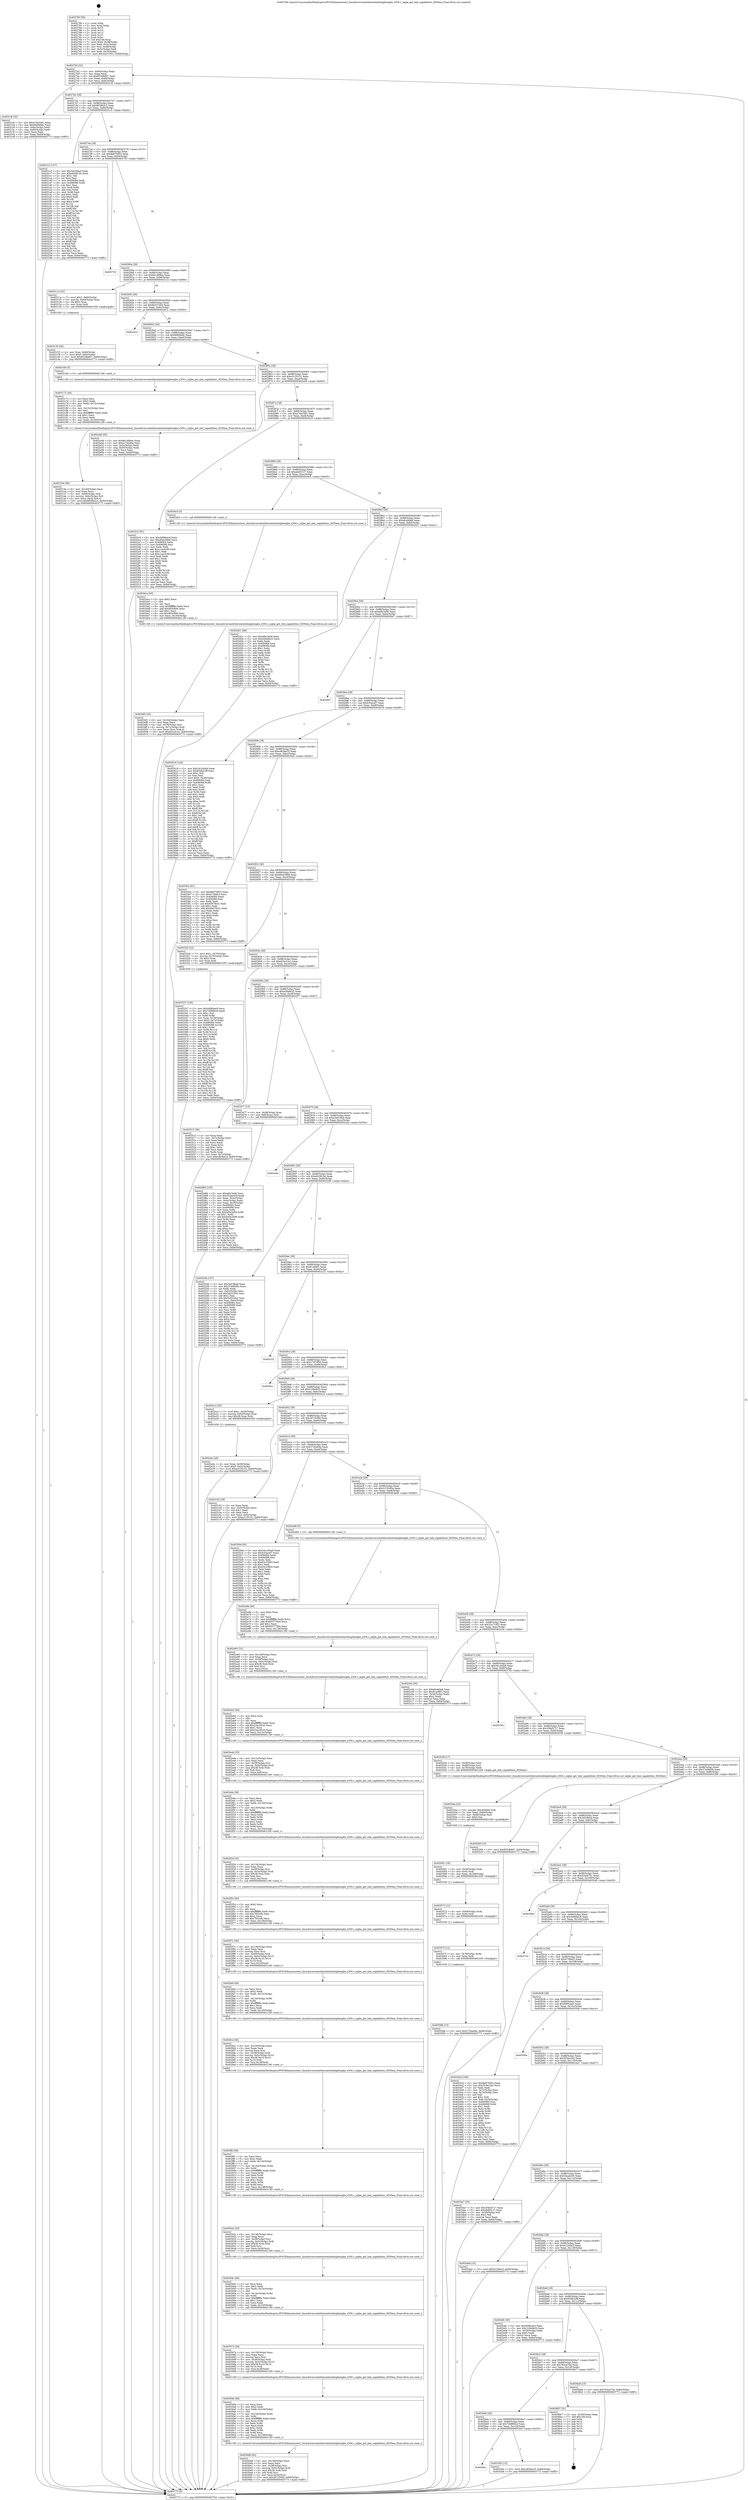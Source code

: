 digraph "0x402780" {
  label = "0x402780 (/mnt/c/Users/mathe/Desktop/tcc/POCII/binaries/extr_linuxdriversnetethernetintelixgbeixgbe_x550.c_ixgbe_get_link_capabilities_X550em_Final-ollvm.out::main(0))"
  labelloc = "t"
  node[shape=record]

  Entry [label="",width=0.3,height=0.3,shape=circle,fillcolor=black,style=filled]
  "0x4027b2" [label="{
     0x4027b2 [32]\l
     | [instrs]\l
     &nbsp;&nbsp;0x4027b2 \<+6\>: mov -0x84(%rbp),%eax\l
     &nbsp;&nbsp;0x4027b8 \<+2\>: mov %eax,%ecx\l
     &nbsp;&nbsp;0x4027ba \<+6\>: sub $0x853db807,%ecx\l
     &nbsp;&nbsp;0x4027c0 \<+6\>: mov %eax,-0x88(%rbp)\l
     &nbsp;&nbsp;0x4027c6 \<+6\>: mov %ecx,-0x8c(%rbp)\l
     &nbsp;&nbsp;0x4027cc \<+6\>: je 000000000040314f \<main+0x9cf\>\l
  }"]
  "0x40314f" [label="{
     0x40314f [30]\l
     | [instrs]\l
     &nbsp;&nbsp;0x40314f \<+5\>: mov $0xa7eb5481,%eax\l
     &nbsp;&nbsp;0x403154 \<+5\>: mov $0x966f4b8c,%ecx\l
     &nbsp;&nbsp;0x403159 \<+3\>: mov -0x6c(%rbp),%edx\l
     &nbsp;&nbsp;0x40315c \<+3\>: cmp -0x60(%rbp),%edx\l
     &nbsp;&nbsp;0x40315f \<+3\>: cmovl %ecx,%eax\l
     &nbsp;&nbsp;0x403162 \<+6\>: mov %eax,-0x84(%rbp)\l
     &nbsp;&nbsp;0x403168 \<+5\>: jmp 0000000000403773 \<main+0xff3\>\l
  }"]
  "0x4027d2" [label="{
     0x4027d2 [28]\l
     | [instrs]\l
     &nbsp;&nbsp;0x4027d2 \<+5\>: jmp 00000000004027d7 \<main+0x57\>\l
     &nbsp;&nbsp;0x4027d7 \<+6\>: mov -0x88(%rbp),%eax\l
     &nbsp;&nbsp;0x4027dd \<+5\>: sub $0x8639b2c3,%eax\l
     &nbsp;&nbsp;0x4027e2 \<+6\>: mov %eax,-0x90(%rbp)\l
     &nbsp;&nbsp;0x4027e8 \<+6\>: je 00000000004031c2 \<main+0xa42\>\l
  }"]
  Exit [label="",width=0.3,height=0.3,shape=circle,fillcolor=black,style=filled,peripheries=2]
  "0x4031c2" [label="{
     0x4031c2 [137]\l
     | [instrs]\l
     &nbsp;&nbsp;0x4031c2 \<+5\>: mov $0x3ef19bed,%eax\l
     &nbsp;&nbsp;0x4031c7 \<+5\>: mov $0xe62061bc,%ecx\l
     &nbsp;&nbsp;0x4031cc \<+2\>: mov $0x1,%dl\l
     &nbsp;&nbsp;0x4031ce \<+2\>: xor %esi,%esi\l
     &nbsp;&nbsp;0x4031d0 \<+7\>: mov 0x406084,%edi\l
     &nbsp;&nbsp;0x4031d7 \<+8\>: mov 0x406088,%r8d\l
     &nbsp;&nbsp;0x4031df \<+3\>: sub $0x1,%esi\l
     &nbsp;&nbsp;0x4031e2 \<+3\>: mov %edi,%r9d\l
     &nbsp;&nbsp;0x4031e5 \<+3\>: add %esi,%r9d\l
     &nbsp;&nbsp;0x4031e8 \<+4\>: imul %r9d,%edi\l
     &nbsp;&nbsp;0x4031ec \<+3\>: and $0x1,%edi\l
     &nbsp;&nbsp;0x4031ef \<+3\>: cmp $0x0,%edi\l
     &nbsp;&nbsp;0x4031f2 \<+4\>: sete %r10b\l
     &nbsp;&nbsp;0x4031f6 \<+4\>: cmp $0xa,%r8d\l
     &nbsp;&nbsp;0x4031fa \<+4\>: setl %r11b\l
     &nbsp;&nbsp;0x4031fe \<+3\>: mov %r10b,%bl\l
     &nbsp;&nbsp;0x403201 \<+3\>: xor $0xff,%bl\l
     &nbsp;&nbsp;0x403204 \<+3\>: mov %r11b,%r14b\l
     &nbsp;&nbsp;0x403207 \<+4\>: xor $0xff,%r14b\l
     &nbsp;&nbsp;0x40320b \<+3\>: xor $0x0,%dl\l
     &nbsp;&nbsp;0x40320e \<+3\>: mov %bl,%r15b\l
     &nbsp;&nbsp;0x403211 \<+4\>: and $0x0,%r15b\l
     &nbsp;&nbsp;0x403215 \<+3\>: and %dl,%r10b\l
     &nbsp;&nbsp;0x403218 \<+3\>: mov %r14b,%r12b\l
     &nbsp;&nbsp;0x40321b \<+4\>: and $0x0,%r12b\l
     &nbsp;&nbsp;0x40321f \<+3\>: and %dl,%r11b\l
     &nbsp;&nbsp;0x403222 \<+3\>: or %r10b,%r15b\l
     &nbsp;&nbsp;0x403225 \<+3\>: or %r11b,%r12b\l
     &nbsp;&nbsp;0x403228 \<+3\>: xor %r12b,%r15b\l
     &nbsp;&nbsp;0x40322b \<+3\>: or %r14b,%bl\l
     &nbsp;&nbsp;0x40322e \<+3\>: xor $0xff,%bl\l
     &nbsp;&nbsp;0x403231 \<+3\>: or $0x0,%dl\l
     &nbsp;&nbsp;0x403234 \<+2\>: and %dl,%bl\l
     &nbsp;&nbsp;0x403236 \<+3\>: or %bl,%r15b\l
     &nbsp;&nbsp;0x403239 \<+4\>: test $0x1,%r15b\l
     &nbsp;&nbsp;0x40323d \<+3\>: cmovne %ecx,%eax\l
     &nbsp;&nbsp;0x403240 \<+6\>: mov %eax,-0x84(%rbp)\l
     &nbsp;&nbsp;0x403246 \<+5\>: jmp 0000000000403773 \<main+0xff3\>\l
  }"]
  "0x4027ee" [label="{
     0x4027ee [28]\l
     | [instrs]\l
     &nbsp;&nbsp;0x4027ee \<+5\>: jmp 00000000004027f3 \<main+0x73\>\l
     &nbsp;&nbsp;0x4027f3 \<+6\>: mov -0x88(%rbp),%eax\l
     &nbsp;&nbsp;0x4027f9 \<+5\>: sub $0x8b975953,%eax\l
     &nbsp;&nbsp;0x4027fe \<+6\>: mov %eax,-0x94(%rbp)\l
     &nbsp;&nbsp;0x402804 \<+6\>: je 0000000000403753 \<main+0xfd3\>\l
  }"]
  "0x40358b" [label="{
     0x40358b [15]\l
     | [instrs]\l
     &nbsp;&nbsp;0x40358b \<+10\>: movl $0x272beb9a,-0x84(%rbp)\l
     &nbsp;&nbsp;0x403595 \<+5\>: jmp 0000000000403773 \<main+0xff3\>\l
  }"]
  "0x403753" [label="{
     0x403753\l
  }", style=dashed]
  "0x40280a" [label="{
     0x40280a [28]\l
     | [instrs]\l
     &nbsp;&nbsp;0x40280a \<+5\>: jmp 000000000040280f \<main+0x8f\>\l
     &nbsp;&nbsp;0x40280f \<+6\>: mov -0x88(%rbp),%eax\l
     &nbsp;&nbsp;0x402815 \<+5\>: sub $0x8e1468ea,%eax\l
     &nbsp;&nbsp;0x40281a \<+6\>: mov %eax,-0x98(%rbp)\l
     &nbsp;&nbsp;0x402820 \<+6\>: je 000000000040311e \<main+0x99e\>\l
  }"]
  "0x40357f" [label="{
     0x40357f [12]\l
     | [instrs]\l
     &nbsp;&nbsp;0x40357f \<+4\>: mov -0x78(%rbp),%rdx\l
     &nbsp;&nbsp;0x403583 \<+3\>: mov %rdx,%rdi\l
     &nbsp;&nbsp;0x403586 \<+5\>: call 0000000000401030 \<free@plt\>\l
     | [calls]\l
     &nbsp;&nbsp;0x401030 \{1\} (unknown)\l
  }"]
  "0x40311e" [label="{
     0x40311e [23]\l
     | [instrs]\l
     &nbsp;&nbsp;0x40311e \<+7\>: movl $0x1,-0x60(%rbp)\l
     &nbsp;&nbsp;0x403125 \<+4\>: movslq -0x60(%rbp),%rax\l
     &nbsp;&nbsp;0x403129 \<+4\>: shl $0x2,%rax\l
     &nbsp;&nbsp;0x40312d \<+3\>: mov %rax,%rdi\l
     &nbsp;&nbsp;0x403130 \<+5\>: call 0000000000401050 \<malloc@plt\>\l
     | [calls]\l
     &nbsp;&nbsp;0x401050 \{1\} (unknown)\l
  }"]
  "0x402826" [label="{
     0x402826 [28]\l
     | [instrs]\l
     &nbsp;&nbsp;0x402826 \<+5\>: jmp 000000000040282b \<main+0xab\>\l
     &nbsp;&nbsp;0x40282b \<+6\>: mov -0x88(%rbp),%eax\l
     &nbsp;&nbsp;0x402831 \<+5\>: sub $0x8e537dc9,%eax\l
     &nbsp;&nbsp;0x402836 \<+6\>: mov %eax,-0x9c(%rbp)\l
     &nbsp;&nbsp;0x40283c \<+6\>: je 0000000000402d12 \<main+0x592\>\l
  }"]
  "0x403573" [label="{
     0x403573 [12]\l
     | [instrs]\l
     &nbsp;&nbsp;0x403573 \<+4\>: mov -0x68(%rbp),%rdx\l
     &nbsp;&nbsp;0x403577 \<+3\>: mov %rdx,%rdi\l
     &nbsp;&nbsp;0x40357a \<+5\>: call 0000000000401030 \<free@plt\>\l
     | [calls]\l
     &nbsp;&nbsp;0x401030 \{1\} (unknown)\l
  }"]
  "0x402d12" [label="{
     0x402d12\l
  }", style=dashed]
  "0x402842" [label="{
     0x402842 [28]\l
     | [instrs]\l
     &nbsp;&nbsp;0x402842 \<+5\>: jmp 0000000000402847 \<main+0xc7\>\l
     &nbsp;&nbsp;0x402847 \<+6\>: mov -0x88(%rbp),%eax\l
     &nbsp;&nbsp;0x40284d \<+5\>: sub $0x966f4b8c,%eax\l
     &nbsp;&nbsp;0x402852 \<+6\>: mov %eax,-0xa0(%rbp)\l
     &nbsp;&nbsp;0x402858 \<+6\>: je 000000000040316d \<main+0x9ed\>\l
  }"]
  "0x403561" [label="{
     0x403561 [18]\l
     | [instrs]\l
     &nbsp;&nbsp;0x403561 \<+4\>: mov -0x58(%rbp),%rdx\l
     &nbsp;&nbsp;0x403565 \<+3\>: mov %rdx,%rdi\l
     &nbsp;&nbsp;0x403568 \<+6\>: mov %eax,-0x168(%rbp)\l
     &nbsp;&nbsp;0x40356e \<+5\>: call 0000000000401030 \<free@plt\>\l
     | [calls]\l
     &nbsp;&nbsp;0x401030 \{1\} (unknown)\l
  }"]
  "0x40316d" [label="{
     0x40316d [5]\l
     | [instrs]\l
     &nbsp;&nbsp;0x40316d \<+5\>: call 0000000000401160 \<next_i\>\l
     | [calls]\l
     &nbsp;&nbsp;0x401160 \{1\} (/mnt/c/Users/mathe/Desktop/tcc/POCII/binaries/extr_linuxdriversnetethernetintelixgbeixgbe_x550.c_ixgbe_get_link_capabilities_X550em_Final-ollvm.out::next_i)\l
  }"]
  "0x40285e" [label="{
     0x40285e [28]\l
     | [instrs]\l
     &nbsp;&nbsp;0x40285e \<+5\>: jmp 0000000000402863 \<main+0xe3\>\l
     &nbsp;&nbsp;0x402863 \<+6\>: mov -0x88(%rbp),%eax\l
     &nbsp;&nbsp;0x402869 \<+5\>: sub $0xa3135151,%eax\l
     &nbsp;&nbsp;0x40286e \<+6\>: mov %eax,-0xa4(%rbp)\l
     &nbsp;&nbsp;0x402874 \<+6\>: je 0000000000402e48 \<main+0x6c8\>\l
  }"]
  "0x40354a" [label="{
     0x40354a [23]\l
     | [instrs]\l
     &nbsp;&nbsp;0x40354a \<+10\>: movabs $0x4040b6,%rdi\l
     &nbsp;&nbsp;0x403554 \<+3\>: mov %eax,-0x80(%rbp)\l
     &nbsp;&nbsp;0x403557 \<+3\>: mov -0x80(%rbp),%esi\l
     &nbsp;&nbsp;0x40355a \<+2\>: mov $0x0,%al\l
     &nbsp;&nbsp;0x40355c \<+5\>: call 0000000000401040 \<printf@plt\>\l
     | [calls]\l
     &nbsp;&nbsp;0x401040 \{1\} (unknown)\l
  }"]
  "0x402e48" [label="{
     0x402e48 [30]\l
     | [instrs]\l
     &nbsp;&nbsp;0x402e48 \<+5\>: mov $0x8e1468ea,%eax\l
     &nbsp;&nbsp;0x402e4d \<+5\>: mov $0x2c7d2d0a,%ecx\l
     &nbsp;&nbsp;0x402e52 \<+3\>: mov -0x5c(%rbp),%edx\l
     &nbsp;&nbsp;0x402e55 \<+3\>: cmp -0x50(%rbp),%edx\l
     &nbsp;&nbsp;0x402e58 \<+3\>: cmovl %ecx,%eax\l
     &nbsp;&nbsp;0x402e5b \<+6\>: mov %eax,-0x84(%rbp)\l
     &nbsp;&nbsp;0x402e61 \<+5\>: jmp 0000000000403773 \<main+0xff3\>\l
  }"]
  "0x40287a" [label="{
     0x40287a [28]\l
     | [instrs]\l
     &nbsp;&nbsp;0x40287a \<+5\>: jmp 000000000040287f \<main+0xff\>\l
     &nbsp;&nbsp;0x40287f \<+6\>: mov -0x88(%rbp),%eax\l
     &nbsp;&nbsp;0x402885 \<+5\>: sub $0xa7eb5481,%eax\l
     &nbsp;&nbsp;0x40288a \<+6\>: mov %eax,-0xa8(%rbp)\l
     &nbsp;&nbsp;0x402890 \<+6\>: je 00000000004032c5 \<main+0xb45\>\l
  }"]
  "0x4034f2" [label="{
     0x4034f2 [35]\l
     | [instrs]\l
     &nbsp;&nbsp;0x4034f2 \<+6\>: mov -0x164(%rbp),%ecx\l
     &nbsp;&nbsp;0x4034f8 \<+3\>: imul %eax,%ecx\l
     &nbsp;&nbsp;0x4034fb \<+4\>: mov -0x78(%rbp),%rsi\l
     &nbsp;&nbsp;0x4034ff \<+4\>: movslq -0x7c(%rbp),%rdi\l
     &nbsp;&nbsp;0x403503 \<+3\>: mov %ecx,(%rsi,%rdi,4)\l
     &nbsp;&nbsp;0x403506 \<+10\>: movl $0xd20c41e1,-0x84(%rbp)\l
     &nbsp;&nbsp;0x403510 \<+5\>: jmp 0000000000403773 \<main+0xff3\>\l
  }"]
  "0x4032c5" [label="{
     0x4032c5 [91]\l
     | [instrs]\l
     &nbsp;&nbsp;0x4032c5 \<+5\>: mov $0x4496bec9,%eax\l
     &nbsp;&nbsp;0x4032ca \<+5\>: mov $0xd0eb39b8,%ecx\l
     &nbsp;&nbsp;0x4032cf \<+7\>: mov 0x406084,%edx\l
     &nbsp;&nbsp;0x4032d6 \<+7\>: mov 0x406088,%esi\l
     &nbsp;&nbsp;0x4032dd \<+2\>: mov %edx,%edi\l
     &nbsp;&nbsp;0x4032df \<+6\>: add $0xc1aa3c98,%edi\l
     &nbsp;&nbsp;0x4032e5 \<+3\>: sub $0x1,%edi\l
     &nbsp;&nbsp;0x4032e8 \<+6\>: sub $0xc1aa3c98,%edi\l
     &nbsp;&nbsp;0x4032ee \<+3\>: imul %edi,%edx\l
     &nbsp;&nbsp;0x4032f1 \<+3\>: and $0x1,%edx\l
     &nbsp;&nbsp;0x4032f4 \<+3\>: cmp $0x0,%edx\l
     &nbsp;&nbsp;0x4032f7 \<+4\>: sete %r8b\l
     &nbsp;&nbsp;0x4032fb \<+3\>: cmp $0xa,%esi\l
     &nbsp;&nbsp;0x4032fe \<+4\>: setl %r9b\l
     &nbsp;&nbsp;0x403302 \<+3\>: mov %r8b,%r10b\l
     &nbsp;&nbsp;0x403305 \<+3\>: and %r9b,%r10b\l
     &nbsp;&nbsp;0x403308 \<+3\>: xor %r9b,%r8b\l
     &nbsp;&nbsp;0x40330b \<+3\>: or %r8b,%r10b\l
     &nbsp;&nbsp;0x40330e \<+4\>: test $0x1,%r10b\l
     &nbsp;&nbsp;0x403312 \<+3\>: cmovne %ecx,%eax\l
     &nbsp;&nbsp;0x403315 \<+6\>: mov %eax,-0x84(%rbp)\l
     &nbsp;&nbsp;0x40331b \<+5\>: jmp 0000000000403773 \<main+0xff3\>\l
  }"]
  "0x402896" [label="{
     0x402896 [28]\l
     | [instrs]\l
     &nbsp;&nbsp;0x402896 \<+5\>: jmp 000000000040289b \<main+0x11b\>\l
     &nbsp;&nbsp;0x40289b \<+6\>: mov -0x88(%rbp),%eax\l
     &nbsp;&nbsp;0x4028a1 \<+5\>: sub $0xabdf3127,%eax\l
     &nbsp;&nbsp;0x4028a6 \<+6\>: mov %eax,-0xac(%rbp)\l
     &nbsp;&nbsp;0x4028ac \<+6\>: je 00000000004034c5 \<main+0xd45\>\l
  }"]
  "0x4034ca" [label="{
     0x4034ca [40]\l
     | [instrs]\l
     &nbsp;&nbsp;0x4034ca \<+5\>: mov $0x2,%ecx\l
     &nbsp;&nbsp;0x4034cf \<+1\>: cltd\l
     &nbsp;&nbsp;0x4034d0 \<+2\>: idiv %ecx\l
     &nbsp;&nbsp;0x4034d2 \<+6\>: imul $0xfffffffe,%edx,%ecx\l
     &nbsp;&nbsp;0x4034d8 \<+6\>: add $0x465cfbf4,%ecx\l
     &nbsp;&nbsp;0x4034de \<+3\>: add $0x1,%ecx\l
     &nbsp;&nbsp;0x4034e1 \<+6\>: sub $0x465cfbf4,%ecx\l
     &nbsp;&nbsp;0x4034e7 \<+6\>: mov %ecx,-0x164(%rbp)\l
     &nbsp;&nbsp;0x4034ed \<+5\>: call 0000000000401160 \<next_i\>\l
     | [calls]\l
     &nbsp;&nbsp;0x401160 \{1\} (/mnt/c/Users/mathe/Desktop/tcc/POCII/binaries/extr_linuxdriversnetethernetintelixgbeixgbe_x550.c_ixgbe_get_link_capabilities_X550em_Final-ollvm.out::next_i)\l
  }"]
  "0x4034c5" [label="{
     0x4034c5 [5]\l
     | [instrs]\l
     &nbsp;&nbsp;0x4034c5 \<+5\>: call 0000000000401160 \<next_i\>\l
     | [calls]\l
     &nbsp;&nbsp;0x401160 \{1\} (/mnt/c/Users/mathe/Desktop/tcc/POCII/binaries/extr_linuxdriversnetethernetintelixgbeixgbe_x550.c_ixgbe_get_link_capabilities_X550em_Final-ollvm.out::next_i)\l
  }"]
  "0x4028b2" [label="{
     0x4028b2 [28]\l
     | [instrs]\l
     &nbsp;&nbsp;0x4028b2 \<+5\>: jmp 00000000004028b7 \<main+0x137\>\l
     &nbsp;&nbsp;0x4028b7 \<+6\>: mov -0x88(%rbp),%eax\l
     &nbsp;&nbsp;0x4028bd \<+5\>: sub $0xafcddda8,%eax\l
     &nbsp;&nbsp;0x4028c2 \<+6\>: mov %eax,-0xb0(%rbp)\l
     &nbsp;&nbsp;0x4028c8 \<+6\>: je 0000000000402d21 \<main+0x5a1\>\l
  }"]
  "0x402bfa" [label="{
     0x402bfa\l
  }", style=dashed]
  "0x402d21" [label="{
     0x402d21 [86]\l
     | [instrs]\l
     &nbsp;&nbsp;0x402d21 \<+5\>: mov $0xafdc3a0d,%eax\l
     &nbsp;&nbsp;0x402d26 \<+5\>: mov $0xe28a8e23,%ecx\l
     &nbsp;&nbsp;0x402d2b \<+2\>: xor %edx,%edx\l
     &nbsp;&nbsp;0x402d2d \<+7\>: mov 0x406084,%esi\l
     &nbsp;&nbsp;0x402d34 \<+7\>: mov 0x406088,%edi\l
     &nbsp;&nbsp;0x402d3b \<+3\>: sub $0x1,%edx\l
     &nbsp;&nbsp;0x402d3e \<+3\>: mov %esi,%r8d\l
     &nbsp;&nbsp;0x402d41 \<+3\>: add %edx,%r8d\l
     &nbsp;&nbsp;0x402d44 \<+4\>: imul %r8d,%esi\l
     &nbsp;&nbsp;0x402d48 \<+3\>: and $0x1,%esi\l
     &nbsp;&nbsp;0x402d4b \<+3\>: cmp $0x0,%esi\l
     &nbsp;&nbsp;0x402d4e \<+4\>: sete %r9b\l
     &nbsp;&nbsp;0x402d52 \<+3\>: cmp $0xa,%edi\l
     &nbsp;&nbsp;0x402d55 \<+4\>: setl %r10b\l
     &nbsp;&nbsp;0x402d59 \<+3\>: mov %r9b,%r11b\l
     &nbsp;&nbsp;0x402d5c \<+3\>: and %r10b,%r11b\l
     &nbsp;&nbsp;0x402d5f \<+3\>: xor %r10b,%r9b\l
     &nbsp;&nbsp;0x402d62 \<+3\>: or %r9b,%r11b\l
     &nbsp;&nbsp;0x402d65 \<+4\>: test $0x1,%r11b\l
     &nbsp;&nbsp;0x402d69 \<+3\>: cmovne %ecx,%eax\l
     &nbsp;&nbsp;0x402d6c \<+6\>: mov %eax,-0x84(%rbp)\l
     &nbsp;&nbsp;0x402d72 \<+5\>: jmp 0000000000403773 \<main+0xff3\>\l
  }"]
  "0x4028ce" [label="{
     0x4028ce [28]\l
     | [instrs]\l
     &nbsp;&nbsp;0x4028ce \<+5\>: jmp 00000000004028d3 \<main+0x153\>\l
     &nbsp;&nbsp;0x4028d3 \<+6\>: mov -0x88(%rbp),%eax\l
     &nbsp;&nbsp;0x4028d9 \<+5\>: sub $0xafdc3a0d,%eax\l
     &nbsp;&nbsp;0x4028de \<+6\>: mov %eax,-0xb4(%rbp)\l
     &nbsp;&nbsp;0x4028e4 \<+6\>: je 00000000004036e7 \<main+0xf67\>\l
  }"]
  "0x4033d3" [label="{
     0x4033d3 [15]\l
     | [instrs]\l
     &nbsp;&nbsp;0x4033d3 \<+10\>: movl $0xcd63be25,-0x84(%rbp)\l
     &nbsp;&nbsp;0x4033dd \<+5\>: jmp 0000000000403773 \<main+0xff3\>\l
  }"]
  "0x4036e7" [label="{
     0x4036e7\l
  }", style=dashed]
  "0x4028ea" [label="{
     0x4028ea [28]\l
     | [instrs]\l
     &nbsp;&nbsp;0x4028ea \<+5\>: jmp 00000000004028ef \<main+0x16f\>\l
     &nbsp;&nbsp;0x4028ef \<+6\>: mov -0x88(%rbp),%eax\l
     &nbsp;&nbsp;0x4028f5 \<+5\>: sub $0xb35acef7,%eax\l
     &nbsp;&nbsp;0x4028fa \<+6\>: mov %eax,-0xb8(%rbp)\l
     &nbsp;&nbsp;0x402900 \<+6\>: je 0000000000403618 \<main+0xe98\>\l
  }"]
  "0x402bde" [label="{
     0x402bde [28]\l
     | [instrs]\l
     &nbsp;&nbsp;0x402bde \<+5\>: jmp 0000000000402be3 \<main+0x463\>\l
     &nbsp;&nbsp;0x402be3 \<+6\>: mov -0x88(%rbp),%eax\l
     &nbsp;&nbsp;0x402be9 \<+5\>: sub $0x7dd8662d,%eax\l
     &nbsp;&nbsp;0x402bee \<+6\>: mov %eax,-0x124(%rbp)\l
     &nbsp;&nbsp;0x402bf4 \<+6\>: je 00000000004033d3 \<main+0xc53\>\l
  }"]
  "0x403618" [label="{
     0x403618 [144]\l
     | [instrs]\l
     &nbsp;&nbsp;0x403618 \<+5\>: mov $0x341cb0a9,%eax\l
     &nbsp;&nbsp;0x40361d \<+5\>: mov $0x65db2c9f,%ecx\l
     &nbsp;&nbsp;0x403622 \<+2\>: mov $0x1,%dl\l
     &nbsp;&nbsp;0x403624 \<+2\>: xor %esi,%esi\l
     &nbsp;&nbsp;0x403626 \<+7\>: movl $0x0,-0x38(%rbp)\l
     &nbsp;&nbsp;0x40362d \<+7\>: mov 0x406084,%edi\l
     &nbsp;&nbsp;0x403634 \<+8\>: mov 0x406088,%r8d\l
     &nbsp;&nbsp;0x40363c \<+3\>: sub $0x1,%esi\l
     &nbsp;&nbsp;0x40363f \<+3\>: mov %edi,%r9d\l
     &nbsp;&nbsp;0x403642 \<+3\>: add %esi,%r9d\l
     &nbsp;&nbsp;0x403645 \<+4\>: imul %r9d,%edi\l
     &nbsp;&nbsp;0x403649 \<+3\>: and $0x1,%edi\l
     &nbsp;&nbsp;0x40364c \<+3\>: cmp $0x0,%edi\l
     &nbsp;&nbsp;0x40364f \<+4\>: sete %r10b\l
     &nbsp;&nbsp;0x403653 \<+4\>: cmp $0xa,%r8d\l
     &nbsp;&nbsp;0x403657 \<+4\>: setl %r11b\l
     &nbsp;&nbsp;0x40365b \<+3\>: mov %r10b,%bl\l
     &nbsp;&nbsp;0x40365e \<+3\>: xor $0xff,%bl\l
     &nbsp;&nbsp;0x403661 \<+3\>: mov %r11b,%r14b\l
     &nbsp;&nbsp;0x403664 \<+4\>: xor $0xff,%r14b\l
     &nbsp;&nbsp;0x403668 \<+3\>: xor $0x1,%dl\l
     &nbsp;&nbsp;0x40366b \<+3\>: mov %bl,%r15b\l
     &nbsp;&nbsp;0x40366e \<+4\>: and $0xff,%r15b\l
     &nbsp;&nbsp;0x403672 \<+3\>: and %dl,%r10b\l
     &nbsp;&nbsp;0x403675 \<+3\>: mov %r14b,%r12b\l
     &nbsp;&nbsp;0x403678 \<+4\>: and $0xff,%r12b\l
     &nbsp;&nbsp;0x40367c \<+3\>: and %dl,%r11b\l
     &nbsp;&nbsp;0x40367f \<+3\>: or %r10b,%r15b\l
     &nbsp;&nbsp;0x403682 \<+3\>: or %r11b,%r12b\l
     &nbsp;&nbsp;0x403685 \<+3\>: xor %r12b,%r15b\l
     &nbsp;&nbsp;0x403688 \<+3\>: or %r14b,%bl\l
     &nbsp;&nbsp;0x40368b \<+3\>: xor $0xff,%bl\l
     &nbsp;&nbsp;0x40368e \<+3\>: or $0x1,%dl\l
     &nbsp;&nbsp;0x403691 \<+2\>: and %dl,%bl\l
     &nbsp;&nbsp;0x403693 \<+3\>: or %bl,%r15b\l
     &nbsp;&nbsp;0x403696 \<+4\>: test $0x1,%r15b\l
     &nbsp;&nbsp;0x40369a \<+3\>: cmovne %ecx,%eax\l
     &nbsp;&nbsp;0x40369d \<+6\>: mov %eax,-0x84(%rbp)\l
     &nbsp;&nbsp;0x4036a3 \<+5\>: jmp 0000000000403773 \<main+0xff3\>\l
  }"]
  "0x402906" [label="{
     0x402906 [28]\l
     | [instrs]\l
     &nbsp;&nbsp;0x402906 \<+5\>: jmp 000000000040290b \<main+0x18b\>\l
     &nbsp;&nbsp;0x40290b \<+6\>: mov -0x88(%rbp),%eax\l
     &nbsp;&nbsp;0x402911 \<+5\>: sub $0xcd63be25,%eax\l
     &nbsp;&nbsp;0x402916 \<+6\>: mov %eax,-0xbc(%rbp)\l
     &nbsp;&nbsp;0x40291c \<+6\>: je 00000000004033e2 \<main+0xc62\>\l
  }"]
  "0x4036b7" [label="{
     0x4036b7 [21]\l
     | [instrs]\l
     &nbsp;&nbsp;0x4036b7 \<+3\>: mov -0x38(%rbp),%eax\l
     &nbsp;&nbsp;0x4036ba \<+7\>: add $0x148,%rsp\l
     &nbsp;&nbsp;0x4036c1 \<+1\>: pop %rbx\l
     &nbsp;&nbsp;0x4036c2 \<+2\>: pop %r12\l
     &nbsp;&nbsp;0x4036c4 \<+2\>: pop %r13\l
     &nbsp;&nbsp;0x4036c6 \<+2\>: pop %r14\l
     &nbsp;&nbsp;0x4036c8 \<+2\>: pop %r15\l
     &nbsp;&nbsp;0x4036ca \<+1\>: pop %rbp\l
     &nbsp;&nbsp;0x4036cb \<+1\>: ret\l
  }"]
  "0x4033e2" [label="{
     0x4033e2 [91]\l
     | [instrs]\l
     &nbsp;&nbsp;0x4033e2 \<+5\>: mov $0x8b975953,%eax\l
     &nbsp;&nbsp;0x4033e7 \<+5\>: mov $0x473fafc5,%ecx\l
     &nbsp;&nbsp;0x4033ec \<+7\>: mov 0x406084,%edx\l
     &nbsp;&nbsp;0x4033f3 \<+7\>: mov 0x406088,%esi\l
     &nbsp;&nbsp;0x4033fa \<+2\>: mov %edx,%edi\l
     &nbsp;&nbsp;0x4033fc \<+6\>: sub $0x80478c41,%edi\l
     &nbsp;&nbsp;0x403402 \<+3\>: sub $0x1,%edi\l
     &nbsp;&nbsp;0x403405 \<+6\>: add $0x80478c41,%edi\l
     &nbsp;&nbsp;0x40340b \<+3\>: imul %edi,%edx\l
     &nbsp;&nbsp;0x40340e \<+3\>: and $0x1,%edx\l
     &nbsp;&nbsp;0x403411 \<+3\>: cmp $0x0,%edx\l
     &nbsp;&nbsp;0x403414 \<+4\>: sete %r8b\l
     &nbsp;&nbsp;0x403418 \<+3\>: cmp $0xa,%esi\l
     &nbsp;&nbsp;0x40341b \<+4\>: setl %r9b\l
     &nbsp;&nbsp;0x40341f \<+3\>: mov %r8b,%r10b\l
     &nbsp;&nbsp;0x403422 \<+3\>: and %r9b,%r10b\l
     &nbsp;&nbsp;0x403425 \<+3\>: xor %r9b,%r8b\l
     &nbsp;&nbsp;0x403428 \<+3\>: or %r8b,%r10b\l
     &nbsp;&nbsp;0x40342b \<+4\>: test $0x1,%r10b\l
     &nbsp;&nbsp;0x40342f \<+3\>: cmovne %ecx,%eax\l
     &nbsp;&nbsp;0x403432 \<+6\>: mov %eax,-0x84(%rbp)\l
     &nbsp;&nbsp;0x403438 \<+5\>: jmp 0000000000403773 \<main+0xff3\>\l
  }"]
  "0x402922" [label="{
     0x402922 [28]\l
     | [instrs]\l
     &nbsp;&nbsp;0x402922 \<+5\>: jmp 0000000000402927 \<main+0x1a7\>\l
     &nbsp;&nbsp;0x402927 \<+6\>: mov -0x88(%rbp),%eax\l
     &nbsp;&nbsp;0x40292d \<+5\>: sub $0xd0eb39b8,%eax\l
     &nbsp;&nbsp;0x402932 \<+6\>: mov %eax,-0xc0(%rbp)\l
     &nbsp;&nbsp;0x402938 \<+6\>: je 0000000000403320 \<main+0xba0\>\l
  }"]
  "0x402bc2" [label="{
     0x402bc2 [28]\l
     | [instrs]\l
     &nbsp;&nbsp;0x402bc2 \<+5\>: jmp 0000000000402bc7 \<main+0x447\>\l
     &nbsp;&nbsp;0x402bc7 \<+6\>: mov -0x88(%rbp),%eax\l
     &nbsp;&nbsp;0x402bcd \<+5\>: sub $0x763ca73d,%eax\l
     &nbsp;&nbsp;0x402bd2 \<+6\>: mov %eax,-0x120(%rbp)\l
     &nbsp;&nbsp;0x402bd8 \<+6\>: je 00000000004036b7 \<main+0xf37\>\l
  }"]
  "0x403320" [label="{
     0x403320 [23]\l
     | [instrs]\l
     &nbsp;&nbsp;0x403320 \<+7\>: movl $0x1,-0x70(%rbp)\l
     &nbsp;&nbsp;0x403327 \<+4\>: movslq -0x70(%rbp),%rax\l
     &nbsp;&nbsp;0x40332b \<+4\>: shl $0x2,%rax\l
     &nbsp;&nbsp;0x40332f \<+3\>: mov %rax,%rdi\l
     &nbsp;&nbsp;0x403332 \<+5\>: call 0000000000401050 \<malloc@plt\>\l
     | [calls]\l
     &nbsp;&nbsp;0x401050 \{1\} (unknown)\l
  }"]
  "0x40293e" [label="{
     0x40293e [28]\l
     | [instrs]\l
     &nbsp;&nbsp;0x40293e \<+5\>: jmp 0000000000402943 \<main+0x1c3\>\l
     &nbsp;&nbsp;0x402943 \<+6\>: mov -0x88(%rbp),%eax\l
     &nbsp;&nbsp;0x402949 \<+5\>: sub $0xd20c41e1,%eax\l
     &nbsp;&nbsp;0x40294e \<+6\>: mov %eax,-0xc4(%rbp)\l
     &nbsp;&nbsp;0x402954 \<+6\>: je 0000000000403515 \<main+0xd95\>\l
  }"]
  "0x4036a8" [label="{
     0x4036a8 [15]\l
     | [instrs]\l
     &nbsp;&nbsp;0x4036a8 \<+10\>: movl $0x763ca73d,-0x84(%rbp)\l
     &nbsp;&nbsp;0x4036b2 \<+5\>: jmp 0000000000403773 \<main+0xff3\>\l
  }"]
  "0x403515" [label="{
     0x403515 [36]\l
     | [instrs]\l
     &nbsp;&nbsp;0x403515 \<+2\>: xor %eax,%eax\l
     &nbsp;&nbsp;0x403517 \<+3\>: mov -0x7c(%rbp),%ecx\l
     &nbsp;&nbsp;0x40351a \<+2\>: mov %eax,%edx\l
     &nbsp;&nbsp;0x40351c \<+2\>: sub %ecx,%edx\l
     &nbsp;&nbsp;0x40351e \<+2\>: mov %eax,%ecx\l
     &nbsp;&nbsp;0x403520 \<+3\>: sub $0x1,%ecx\l
     &nbsp;&nbsp;0x403523 \<+2\>: add %ecx,%edx\l
     &nbsp;&nbsp;0x403525 \<+2\>: sub %edx,%eax\l
     &nbsp;&nbsp;0x403527 \<+3\>: mov %eax,-0x7c(%rbp)\l
     &nbsp;&nbsp;0x40352a \<+10\>: movl $0xcd63be25,-0x84(%rbp)\l
     &nbsp;&nbsp;0x403534 \<+5\>: jmp 0000000000403773 \<main+0xff3\>\l
  }"]
  "0x40295a" [label="{
     0x40295a [28]\l
     | [instrs]\l
     &nbsp;&nbsp;0x40295a \<+5\>: jmp 000000000040295f \<main+0x1df\>\l
     &nbsp;&nbsp;0x40295f \<+6\>: mov -0x88(%rbp),%eax\l
     &nbsp;&nbsp;0x402965 \<+5\>: sub $0xe28a8e23,%eax\l
     &nbsp;&nbsp;0x40296a \<+6\>: mov %eax,-0xc8(%rbp)\l
     &nbsp;&nbsp;0x402970 \<+6\>: je 0000000000402d77 \<main+0x5f7\>\l
  }"]
  "0x403337" [label="{
     0x403337 [156]\l
     | [instrs]\l
     &nbsp;&nbsp;0x403337 \<+5\>: mov $0x4496bec9,%ecx\l
     &nbsp;&nbsp;0x40333c \<+5\>: mov $0x7dd8662d,%edx\l
     &nbsp;&nbsp;0x403341 \<+3\>: mov $0x1,%sil\l
     &nbsp;&nbsp;0x403344 \<+3\>: xor %r8d,%r8d\l
     &nbsp;&nbsp;0x403347 \<+4\>: mov %rax,-0x78(%rbp)\l
     &nbsp;&nbsp;0x40334b \<+7\>: movl $0x0,-0x7c(%rbp)\l
     &nbsp;&nbsp;0x403352 \<+8\>: mov 0x406084,%r9d\l
     &nbsp;&nbsp;0x40335a \<+8\>: mov 0x406088,%r10d\l
     &nbsp;&nbsp;0x403362 \<+4\>: sub $0x1,%r8d\l
     &nbsp;&nbsp;0x403366 \<+3\>: mov %r9d,%r11d\l
     &nbsp;&nbsp;0x403369 \<+3\>: add %r8d,%r11d\l
     &nbsp;&nbsp;0x40336c \<+4\>: imul %r11d,%r9d\l
     &nbsp;&nbsp;0x403370 \<+4\>: and $0x1,%r9d\l
     &nbsp;&nbsp;0x403374 \<+4\>: cmp $0x0,%r9d\l
     &nbsp;&nbsp;0x403378 \<+3\>: sete %bl\l
     &nbsp;&nbsp;0x40337b \<+4\>: cmp $0xa,%r10d\l
     &nbsp;&nbsp;0x40337f \<+4\>: setl %r14b\l
     &nbsp;&nbsp;0x403383 \<+3\>: mov %bl,%r15b\l
     &nbsp;&nbsp;0x403386 \<+4\>: xor $0xff,%r15b\l
     &nbsp;&nbsp;0x40338a \<+3\>: mov %r14b,%r12b\l
     &nbsp;&nbsp;0x40338d \<+4\>: xor $0xff,%r12b\l
     &nbsp;&nbsp;0x403391 \<+4\>: xor $0x1,%sil\l
     &nbsp;&nbsp;0x403395 \<+3\>: mov %r15b,%r13b\l
     &nbsp;&nbsp;0x403398 \<+4\>: and $0xff,%r13b\l
     &nbsp;&nbsp;0x40339c \<+3\>: and %sil,%bl\l
     &nbsp;&nbsp;0x40339f \<+3\>: mov %r12b,%al\l
     &nbsp;&nbsp;0x4033a2 \<+2\>: and $0xff,%al\l
     &nbsp;&nbsp;0x4033a4 \<+3\>: and %sil,%r14b\l
     &nbsp;&nbsp;0x4033a7 \<+3\>: or %bl,%r13b\l
     &nbsp;&nbsp;0x4033aa \<+3\>: or %r14b,%al\l
     &nbsp;&nbsp;0x4033ad \<+3\>: xor %al,%r13b\l
     &nbsp;&nbsp;0x4033b0 \<+3\>: or %r12b,%r15b\l
     &nbsp;&nbsp;0x4033b3 \<+4\>: xor $0xff,%r15b\l
     &nbsp;&nbsp;0x4033b7 \<+4\>: or $0x1,%sil\l
     &nbsp;&nbsp;0x4033bb \<+3\>: and %sil,%r15b\l
     &nbsp;&nbsp;0x4033be \<+3\>: or %r15b,%r13b\l
     &nbsp;&nbsp;0x4033c1 \<+4\>: test $0x1,%r13b\l
     &nbsp;&nbsp;0x4033c5 \<+3\>: cmovne %edx,%ecx\l
     &nbsp;&nbsp;0x4033c8 \<+6\>: mov %ecx,-0x84(%rbp)\l
     &nbsp;&nbsp;0x4033ce \<+5\>: jmp 0000000000403773 \<main+0xff3\>\l
  }"]
  "0x402d77" [label="{
     0x402d77 [13]\l
     | [instrs]\l
     &nbsp;&nbsp;0x402d77 \<+4\>: mov -0x48(%rbp),%rax\l
     &nbsp;&nbsp;0x402d7b \<+4\>: mov 0x8(%rax),%rdi\l
     &nbsp;&nbsp;0x402d7f \<+5\>: call 0000000000401060 \<atoi@plt\>\l
     | [calls]\l
     &nbsp;&nbsp;0x401060 \{1\} (unknown)\l
  }"]
  "0x402976" [label="{
     0x402976 [28]\l
     | [instrs]\l
     &nbsp;&nbsp;0x402976 \<+5\>: jmp 000000000040297b \<main+0x1fb\>\l
     &nbsp;&nbsp;0x40297b \<+6\>: mov -0x88(%rbp),%eax\l
     &nbsp;&nbsp;0x402981 \<+5\>: sub $0xe2b019a9,%eax\l
     &nbsp;&nbsp;0x402986 \<+6\>: mov %eax,-0xcc(%rbp)\l
     &nbsp;&nbsp;0x40298c \<+6\>: je 0000000000402cab \<main+0x52b\>\l
  }"]
  "0x40319e" [label="{
     0x40319e [36]\l
     | [instrs]\l
     &nbsp;&nbsp;0x40319e \<+6\>: mov -0x160(%rbp),%ecx\l
     &nbsp;&nbsp;0x4031a4 \<+3\>: imul %eax,%ecx\l
     &nbsp;&nbsp;0x4031a7 \<+4\>: mov -0x68(%rbp),%rdi\l
     &nbsp;&nbsp;0x4031ab \<+4\>: movslq -0x6c(%rbp),%r8\l
     &nbsp;&nbsp;0x4031af \<+4\>: mov %ecx,(%rdi,%r8,4)\l
     &nbsp;&nbsp;0x4031b3 \<+10\>: movl $0x8639b2c3,-0x84(%rbp)\l
     &nbsp;&nbsp;0x4031bd \<+5\>: jmp 0000000000403773 \<main+0xff3\>\l
  }"]
  "0x402cab" [label="{
     0x402cab\l
  }", style=dashed]
  "0x402992" [label="{
     0x402992 [28]\l
     | [instrs]\l
     &nbsp;&nbsp;0x402992 \<+5\>: jmp 0000000000402997 \<main+0x217\>\l
     &nbsp;&nbsp;0x402997 \<+6\>: mov -0x88(%rbp),%eax\l
     &nbsp;&nbsp;0x40299d \<+5\>: sub $0xe62061bc,%eax\l
     &nbsp;&nbsp;0x4029a2 \<+6\>: mov %eax,-0xd0(%rbp)\l
     &nbsp;&nbsp;0x4029a8 \<+6\>: je 000000000040324b \<main+0xacb\>\l
  }"]
  "0x403172" [label="{
     0x403172 [44]\l
     | [instrs]\l
     &nbsp;&nbsp;0x403172 \<+2\>: xor %ecx,%ecx\l
     &nbsp;&nbsp;0x403174 \<+5\>: mov $0x2,%edx\l
     &nbsp;&nbsp;0x403179 \<+6\>: mov %edx,-0x15c(%rbp)\l
     &nbsp;&nbsp;0x40317f \<+1\>: cltd\l
     &nbsp;&nbsp;0x403180 \<+6\>: mov -0x15c(%rbp),%esi\l
     &nbsp;&nbsp;0x403186 \<+2\>: idiv %esi\l
     &nbsp;&nbsp;0x403188 \<+6\>: imul $0xfffffffe,%edx,%edx\l
     &nbsp;&nbsp;0x40318e \<+3\>: sub $0x1,%ecx\l
     &nbsp;&nbsp;0x403191 \<+2\>: sub %ecx,%edx\l
     &nbsp;&nbsp;0x403193 \<+6\>: mov %edx,-0x160(%rbp)\l
     &nbsp;&nbsp;0x403199 \<+5\>: call 0000000000401160 \<next_i\>\l
     | [calls]\l
     &nbsp;&nbsp;0x401160 \{1\} (/mnt/c/Users/mathe/Desktop/tcc/POCII/binaries/extr_linuxdriversnetethernetintelixgbeixgbe_x550.c_ixgbe_get_link_capabilities_X550em_Final-ollvm.out::next_i)\l
  }"]
  "0x40324b" [label="{
     0x40324b [107]\l
     | [instrs]\l
     &nbsp;&nbsp;0x40324b \<+5\>: mov $0x3ef19bed,%eax\l
     &nbsp;&nbsp;0x403250 \<+5\>: mov $0x374d9d5b,%ecx\l
     &nbsp;&nbsp;0x403255 \<+2\>: xor %edx,%edx\l
     &nbsp;&nbsp;0x403257 \<+3\>: mov -0x6c(%rbp),%esi\l
     &nbsp;&nbsp;0x40325a \<+6\>: sub $0x5a0333e2,%esi\l
     &nbsp;&nbsp;0x403260 \<+3\>: add $0x1,%esi\l
     &nbsp;&nbsp;0x403263 \<+6\>: add $0x5a0333e2,%esi\l
     &nbsp;&nbsp;0x403269 \<+3\>: mov %esi,-0x6c(%rbp)\l
     &nbsp;&nbsp;0x40326c \<+7\>: mov 0x406084,%esi\l
     &nbsp;&nbsp;0x403273 \<+7\>: mov 0x406088,%edi\l
     &nbsp;&nbsp;0x40327a \<+3\>: sub $0x1,%edx\l
     &nbsp;&nbsp;0x40327d \<+3\>: mov %esi,%r8d\l
     &nbsp;&nbsp;0x403280 \<+3\>: add %edx,%r8d\l
     &nbsp;&nbsp;0x403283 \<+4\>: imul %r8d,%esi\l
     &nbsp;&nbsp;0x403287 \<+3\>: and $0x1,%esi\l
     &nbsp;&nbsp;0x40328a \<+3\>: cmp $0x0,%esi\l
     &nbsp;&nbsp;0x40328d \<+4\>: sete %r9b\l
     &nbsp;&nbsp;0x403291 \<+3\>: cmp $0xa,%edi\l
     &nbsp;&nbsp;0x403294 \<+4\>: setl %r10b\l
     &nbsp;&nbsp;0x403298 \<+3\>: mov %r9b,%r11b\l
     &nbsp;&nbsp;0x40329b \<+3\>: and %r10b,%r11b\l
     &nbsp;&nbsp;0x40329e \<+3\>: xor %r10b,%r9b\l
     &nbsp;&nbsp;0x4032a1 \<+3\>: or %r9b,%r11b\l
     &nbsp;&nbsp;0x4032a4 \<+4\>: test $0x1,%r11b\l
     &nbsp;&nbsp;0x4032a8 \<+3\>: cmovne %ecx,%eax\l
     &nbsp;&nbsp;0x4032ab \<+6\>: mov %eax,-0x84(%rbp)\l
     &nbsp;&nbsp;0x4032b1 \<+5\>: jmp 0000000000403773 \<main+0xff3\>\l
  }"]
  "0x4029ae" [label="{
     0x4029ae [28]\l
     | [instrs]\l
     &nbsp;&nbsp;0x4029ae \<+5\>: jmp 00000000004029b3 \<main+0x233\>\l
     &nbsp;&nbsp;0x4029b3 \<+6\>: mov -0x88(%rbp),%eax\l
     &nbsp;&nbsp;0x4029b9 \<+5\>: sub $0x81ad801,%eax\l
     &nbsp;&nbsp;0x4029be \<+6\>: mov %eax,-0xd4(%rbp)\l
     &nbsp;&nbsp;0x4029c4 \<+6\>: je 0000000000402c22 \<main+0x4a2\>\l
  }"]
  "0x403135" [label="{
     0x403135 [26]\l
     | [instrs]\l
     &nbsp;&nbsp;0x403135 \<+4\>: mov %rax,-0x68(%rbp)\l
     &nbsp;&nbsp;0x403139 \<+7\>: movl $0x0,-0x6c(%rbp)\l
     &nbsp;&nbsp;0x403140 \<+10\>: movl $0x853db807,-0x84(%rbp)\l
     &nbsp;&nbsp;0x40314a \<+5\>: jmp 0000000000403773 \<main+0xff3\>\l
  }"]
  "0x402c22" [label="{
     0x402c22\l
  }", style=dashed]
  "0x4029ca" [label="{
     0x4029ca [28]\l
     | [instrs]\l
     &nbsp;&nbsp;0x4029ca \<+5\>: jmp 00000000004029cf \<main+0x24f\>\l
     &nbsp;&nbsp;0x4029cf \<+6\>: mov -0x88(%rbp),%eax\l
     &nbsp;&nbsp;0x4029d5 \<+5\>: sub $0x17874f50,%eax\l
     &nbsp;&nbsp;0x4029da \<+6\>: mov %eax,-0xd8(%rbp)\l
     &nbsp;&nbsp;0x4029e0 \<+6\>: je 00000000004036cc \<main+0xf4c\>\l
  }"]
  "0x4030d8" [label="{
     0x4030d8 [42]\l
     | [instrs]\l
     &nbsp;&nbsp;0x4030d8 \<+6\>: mov -0x158(%rbp),%ecx\l
     &nbsp;&nbsp;0x4030de \<+3\>: imul %eax,%ecx\l
     &nbsp;&nbsp;0x4030e1 \<+4\>: mov -0x58(%rbp),%rsi\l
     &nbsp;&nbsp;0x4030e5 \<+4\>: movslq -0x5c(%rbp),%rdi\l
     &nbsp;&nbsp;0x4030e9 \<+4\>: imul $0x38,%rdi,%rdi\l
     &nbsp;&nbsp;0x4030ed \<+3\>: add %rdi,%rsi\l
     &nbsp;&nbsp;0x4030f0 \<+3\>: mov %ecx,0x30(%rsi)\l
     &nbsp;&nbsp;0x4030f3 \<+10\>: movl $0x267c509d,-0x84(%rbp)\l
     &nbsp;&nbsp;0x4030fd \<+5\>: jmp 0000000000403773 \<main+0xff3\>\l
  }"]
  "0x4036cc" [label="{
     0x4036cc\l
  }", style=dashed]
  "0x4029e6" [label="{
     0x4029e6 [28]\l
     | [instrs]\l
     &nbsp;&nbsp;0x4029e6 \<+5\>: jmp 00000000004029eb \<main+0x26b\>\l
     &nbsp;&nbsp;0x4029eb \<+6\>: mov -0x88(%rbp),%eax\l
     &nbsp;&nbsp;0x4029f1 \<+5\>: sub $0x216bd635,%eax\l
     &nbsp;&nbsp;0x4029f6 \<+6\>: mov %eax,-0xdc(%rbp)\l
     &nbsp;&nbsp;0x4029fc \<+6\>: je 0000000000402e1a \<main+0x69a\>\l
  }"]
  "0x40309e" [label="{
     0x40309e [58]\l
     | [instrs]\l
     &nbsp;&nbsp;0x40309e \<+2\>: xor %ecx,%ecx\l
     &nbsp;&nbsp;0x4030a0 \<+5\>: mov $0x2,%edx\l
     &nbsp;&nbsp;0x4030a5 \<+6\>: mov %edx,-0x154(%rbp)\l
     &nbsp;&nbsp;0x4030ab \<+1\>: cltd\l
     &nbsp;&nbsp;0x4030ac \<+7\>: mov -0x154(%rbp),%r8d\l
     &nbsp;&nbsp;0x4030b3 \<+3\>: idiv %r8d\l
     &nbsp;&nbsp;0x4030b6 \<+6\>: imul $0xfffffffe,%edx,%edx\l
     &nbsp;&nbsp;0x4030bc \<+3\>: mov %ecx,%r9d\l
     &nbsp;&nbsp;0x4030bf \<+3\>: sub %edx,%r9d\l
     &nbsp;&nbsp;0x4030c2 \<+2\>: mov %ecx,%edx\l
     &nbsp;&nbsp;0x4030c4 \<+3\>: sub $0x1,%edx\l
     &nbsp;&nbsp;0x4030c7 \<+3\>: add %edx,%r9d\l
     &nbsp;&nbsp;0x4030ca \<+3\>: sub %r9d,%ecx\l
     &nbsp;&nbsp;0x4030cd \<+6\>: mov %ecx,-0x158(%rbp)\l
     &nbsp;&nbsp;0x4030d3 \<+5\>: call 0000000000401160 \<next_i\>\l
     | [calls]\l
     &nbsp;&nbsp;0x401160 \{1\} (/mnt/c/Users/mathe/Desktop/tcc/POCII/binaries/extr_linuxdriversnetethernetintelixgbeixgbe_x550.c_ixgbe_get_link_capabilities_X550em_Final-ollvm.out::next_i)\l
  }"]
  "0x402e1a" [label="{
     0x402e1a [20]\l
     | [instrs]\l
     &nbsp;&nbsp;0x402e1a \<+7\>: movl $0x1,-0x50(%rbp)\l
     &nbsp;&nbsp;0x402e21 \<+4\>: movslq -0x50(%rbp),%rax\l
     &nbsp;&nbsp;0x402e25 \<+4\>: imul $0x38,%rax,%rdi\l
     &nbsp;&nbsp;0x402e29 \<+5\>: call 0000000000401050 \<malloc@plt\>\l
     | [calls]\l
     &nbsp;&nbsp;0x401050 \{1\} (unknown)\l
  }"]
  "0x402a02" [label="{
     0x402a02 [28]\l
     | [instrs]\l
     &nbsp;&nbsp;0x402a02 \<+5\>: jmp 0000000000402a07 \<main+0x287\>\l
     &nbsp;&nbsp;0x402a07 \<+6\>: mov -0x88(%rbp),%eax\l
     &nbsp;&nbsp;0x402a0d \<+5\>: sub $0x267c509d,%eax\l
     &nbsp;&nbsp;0x402a12 \<+6\>: mov %eax,-0xe0(%rbp)\l
     &nbsp;&nbsp;0x402a18 \<+6\>: je 0000000000403102 \<main+0x982\>\l
  }"]
  "0x40307a" [label="{
     0x40307a [36]\l
     | [instrs]\l
     &nbsp;&nbsp;0x40307a \<+6\>: mov -0x150(%rbp),%ecx\l
     &nbsp;&nbsp;0x403080 \<+3\>: imul %eax,%ecx\l
     &nbsp;&nbsp;0x403083 \<+3\>: movslq %ecx,%rsi\l
     &nbsp;&nbsp;0x403086 \<+4\>: mov -0x58(%rbp),%rdi\l
     &nbsp;&nbsp;0x40308a \<+4\>: movslq -0x5c(%rbp),%r10\l
     &nbsp;&nbsp;0x40308e \<+4\>: imul $0x38,%r10,%r10\l
     &nbsp;&nbsp;0x403092 \<+3\>: add %r10,%rdi\l
     &nbsp;&nbsp;0x403095 \<+4\>: mov %rsi,0x28(%rdi)\l
     &nbsp;&nbsp;0x403099 \<+5\>: call 0000000000401160 \<next_i\>\l
     | [calls]\l
     &nbsp;&nbsp;0x401160 \{1\} (/mnt/c/Users/mathe/Desktop/tcc/POCII/binaries/extr_linuxdriversnetethernetintelixgbeixgbe_x550.c_ixgbe_get_link_capabilities_X550em_Final-ollvm.out::next_i)\l
  }"]
  "0x403102" [label="{
     0x403102 [28]\l
     | [instrs]\l
     &nbsp;&nbsp;0x403102 \<+2\>: xor %eax,%eax\l
     &nbsp;&nbsp;0x403104 \<+3\>: mov -0x5c(%rbp),%ecx\l
     &nbsp;&nbsp;0x403107 \<+3\>: sub $0x1,%eax\l
     &nbsp;&nbsp;0x40310a \<+2\>: sub %eax,%ecx\l
     &nbsp;&nbsp;0x40310c \<+3\>: mov %ecx,-0x5c(%rbp)\l
     &nbsp;&nbsp;0x40310f \<+10\>: movl $0xa3135151,-0x84(%rbp)\l
     &nbsp;&nbsp;0x403119 \<+5\>: jmp 0000000000403773 \<main+0xff3\>\l
  }"]
  "0x402a1e" [label="{
     0x402a1e [28]\l
     | [instrs]\l
     &nbsp;&nbsp;0x402a1e \<+5\>: jmp 0000000000402a23 \<main+0x2a3\>\l
     &nbsp;&nbsp;0x402a23 \<+6\>: mov -0x88(%rbp),%eax\l
     &nbsp;&nbsp;0x402a29 \<+5\>: sub $0x272beb9a,%eax\l
     &nbsp;&nbsp;0x402a2e \<+6\>: mov %eax,-0xe4(%rbp)\l
     &nbsp;&nbsp;0x402a34 \<+6\>: je 00000000004035bd \<main+0xe3d\>\l
  }"]
  "0x40304c" [label="{
     0x40304c [46]\l
     | [instrs]\l
     &nbsp;&nbsp;0x40304c \<+2\>: xor %ecx,%ecx\l
     &nbsp;&nbsp;0x40304e \<+5\>: mov $0x2,%edx\l
     &nbsp;&nbsp;0x403053 \<+6\>: mov %edx,-0x14c(%rbp)\l
     &nbsp;&nbsp;0x403059 \<+1\>: cltd\l
     &nbsp;&nbsp;0x40305a \<+7\>: mov -0x14c(%rbp),%r8d\l
     &nbsp;&nbsp;0x403061 \<+3\>: idiv %r8d\l
     &nbsp;&nbsp;0x403064 \<+6\>: imul $0xfffffffe,%edx,%edx\l
     &nbsp;&nbsp;0x40306a \<+3\>: sub $0x1,%ecx\l
     &nbsp;&nbsp;0x40306d \<+2\>: sub %ecx,%edx\l
     &nbsp;&nbsp;0x40306f \<+6\>: mov %edx,-0x150(%rbp)\l
     &nbsp;&nbsp;0x403075 \<+5\>: call 0000000000401160 \<next_i\>\l
     | [calls]\l
     &nbsp;&nbsp;0x401160 \{1\} (/mnt/c/Users/mathe/Desktop/tcc/POCII/binaries/extr_linuxdriversnetethernetintelixgbeixgbe_x550.c_ixgbe_get_link_capabilities_X550em_Final-ollvm.out::next_i)\l
  }"]
  "0x4035bd" [label="{
     0x4035bd [91]\l
     | [instrs]\l
     &nbsp;&nbsp;0x4035bd \<+5\>: mov $0x341cb0a9,%eax\l
     &nbsp;&nbsp;0x4035c2 \<+5\>: mov $0xb35acef7,%ecx\l
     &nbsp;&nbsp;0x4035c7 \<+7\>: mov 0x406084,%edx\l
     &nbsp;&nbsp;0x4035ce \<+7\>: mov 0x406088,%esi\l
     &nbsp;&nbsp;0x4035d5 \<+2\>: mov %edx,%edi\l
     &nbsp;&nbsp;0x4035d7 \<+6\>: sub $0x63c23663,%edi\l
     &nbsp;&nbsp;0x4035dd \<+3\>: sub $0x1,%edi\l
     &nbsp;&nbsp;0x4035e0 \<+6\>: add $0x63c23663,%edi\l
     &nbsp;&nbsp;0x4035e6 \<+3\>: imul %edi,%edx\l
     &nbsp;&nbsp;0x4035e9 \<+3\>: and $0x1,%edx\l
     &nbsp;&nbsp;0x4035ec \<+3\>: cmp $0x0,%edx\l
     &nbsp;&nbsp;0x4035ef \<+4\>: sete %r8b\l
     &nbsp;&nbsp;0x4035f3 \<+3\>: cmp $0xa,%esi\l
     &nbsp;&nbsp;0x4035f6 \<+4\>: setl %r9b\l
     &nbsp;&nbsp;0x4035fa \<+3\>: mov %r8b,%r10b\l
     &nbsp;&nbsp;0x4035fd \<+3\>: and %r9b,%r10b\l
     &nbsp;&nbsp;0x403600 \<+3\>: xor %r9b,%r8b\l
     &nbsp;&nbsp;0x403603 \<+3\>: or %r8b,%r10b\l
     &nbsp;&nbsp;0x403606 \<+4\>: test $0x1,%r10b\l
     &nbsp;&nbsp;0x40360a \<+3\>: cmovne %ecx,%eax\l
     &nbsp;&nbsp;0x40360d \<+6\>: mov %eax,-0x84(%rbp)\l
     &nbsp;&nbsp;0x403613 \<+5\>: jmp 0000000000403773 \<main+0xff3\>\l
  }"]
  "0x402a3a" [label="{
     0x402a3a [28]\l
     | [instrs]\l
     &nbsp;&nbsp;0x402a3a \<+5\>: jmp 0000000000402a3f \<main+0x2bf\>\l
     &nbsp;&nbsp;0x402a3f \<+6\>: mov -0x88(%rbp),%eax\l
     &nbsp;&nbsp;0x402a45 \<+5\>: sub $0x2c7d2d0a,%eax\l
     &nbsp;&nbsp;0x402a4a \<+6\>: mov %eax,-0xe8(%rbp)\l
     &nbsp;&nbsp;0x402a50 \<+6\>: je 0000000000402e66 \<main+0x6e6\>\l
  }"]
  "0x40302c" [label="{
     0x40302c [32]\l
     | [instrs]\l
     &nbsp;&nbsp;0x40302c \<+6\>: mov -0x148(%rbp),%ecx\l
     &nbsp;&nbsp;0x403032 \<+3\>: imul %eax,%ecx\l
     &nbsp;&nbsp;0x403035 \<+4\>: mov -0x58(%rbp),%rsi\l
     &nbsp;&nbsp;0x403039 \<+4\>: movslq -0x5c(%rbp),%rdi\l
     &nbsp;&nbsp;0x40303d \<+4\>: imul $0x38,%rdi,%rdi\l
     &nbsp;&nbsp;0x403041 \<+3\>: add %rdi,%rsi\l
     &nbsp;&nbsp;0x403044 \<+3\>: mov %ecx,0x20(%rsi)\l
     &nbsp;&nbsp;0x403047 \<+5\>: call 0000000000401160 \<next_i\>\l
     | [calls]\l
     &nbsp;&nbsp;0x401160 \{1\} (/mnt/c/Users/mathe/Desktop/tcc/POCII/binaries/extr_linuxdriversnetethernetintelixgbeixgbe_x550.c_ixgbe_get_link_capabilities_X550em_Final-ollvm.out::next_i)\l
  }"]
  "0x402e66" [label="{
     0x402e66 [5]\l
     | [instrs]\l
     &nbsp;&nbsp;0x402e66 \<+5\>: call 0000000000401160 \<next_i\>\l
     | [calls]\l
     &nbsp;&nbsp;0x401160 \{1\} (/mnt/c/Users/mathe/Desktop/tcc/POCII/binaries/extr_linuxdriversnetethernetintelixgbeixgbe_x550.c_ixgbe_get_link_capabilities_X550em_Final-ollvm.out::next_i)\l
  }"]
  "0x402a56" [label="{
     0x402a56 [28]\l
     | [instrs]\l
     &nbsp;&nbsp;0x402a56 \<+5\>: jmp 0000000000402a5b \<main+0x2db\>\l
     &nbsp;&nbsp;0x402a5b \<+6\>: mov -0x88(%rbp),%eax\l
     &nbsp;&nbsp;0x402a61 \<+5\>: sub $0x32a71951,%eax\l
     &nbsp;&nbsp;0x402a66 \<+6\>: mov %eax,-0xec(%rbp)\l
     &nbsp;&nbsp;0x402a6c \<+6\>: je 0000000000402c04 \<main+0x484\>\l
  }"]
  "0x402ff2" [label="{
     0x402ff2 [58]\l
     | [instrs]\l
     &nbsp;&nbsp;0x402ff2 \<+2\>: xor %ecx,%ecx\l
     &nbsp;&nbsp;0x402ff4 \<+5\>: mov $0x2,%edx\l
     &nbsp;&nbsp;0x402ff9 \<+6\>: mov %edx,-0x144(%rbp)\l
     &nbsp;&nbsp;0x402fff \<+1\>: cltd\l
     &nbsp;&nbsp;0x403000 \<+7\>: mov -0x144(%rbp),%r8d\l
     &nbsp;&nbsp;0x403007 \<+3\>: idiv %r8d\l
     &nbsp;&nbsp;0x40300a \<+6\>: imul $0xfffffffe,%edx,%edx\l
     &nbsp;&nbsp;0x403010 \<+3\>: mov %ecx,%r9d\l
     &nbsp;&nbsp;0x403013 \<+3\>: sub %edx,%r9d\l
     &nbsp;&nbsp;0x403016 \<+2\>: mov %ecx,%edx\l
     &nbsp;&nbsp;0x403018 \<+3\>: sub $0x1,%edx\l
     &nbsp;&nbsp;0x40301b \<+3\>: add %edx,%r9d\l
     &nbsp;&nbsp;0x40301e \<+3\>: sub %r9d,%ecx\l
     &nbsp;&nbsp;0x403021 \<+6\>: mov %ecx,-0x148(%rbp)\l
     &nbsp;&nbsp;0x403027 \<+5\>: call 0000000000401160 \<next_i\>\l
     | [calls]\l
     &nbsp;&nbsp;0x401160 \{1\} (/mnt/c/Users/mathe/Desktop/tcc/POCII/binaries/extr_linuxdriversnetethernetintelixgbeixgbe_x550.c_ixgbe_get_link_capabilities_X550em_Final-ollvm.out::next_i)\l
  }"]
  "0x402c04" [label="{
     0x402c04 [30]\l
     | [instrs]\l
     &nbsp;&nbsp;0x402c04 \<+5\>: mov $0xafcddda8,%eax\l
     &nbsp;&nbsp;0x402c09 \<+5\>: mov $0x81ad801,%ecx\l
     &nbsp;&nbsp;0x402c0e \<+3\>: mov -0x34(%rbp),%edx\l
     &nbsp;&nbsp;0x402c11 \<+3\>: cmp $0x2,%edx\l
     &nbsp;&nbsp;0x402c14 \<+3\>: cmovne %ecx,%eax\l
     &nbsp;&nbsp;0x402c17 \<+6\>: mov %eax,-0x84(%rbp)\l
     &nbsp;&nbsp;0x402c1d \<+5\>: jmp 0000000000403773 \<main+0xff3\>\l
  }"]
  "0x402a72" [label="{
     0x402a72 [28]\l
     | [instrs]\l
     &nbsp;&nbsp;0x402a72 \<+5\>: jmp 0000000000402a77 \<main+0x2f7\>\l
     &nbsp;&nbsp;0x402a77 \<+6\>: mov -0x88(%rbp),%eax\l
     &nbsp;&nbsp;0x402a7d \<+5\>: sub $0x341cb0a9,%eax\l
     &nbsp;&nbsp;0x402a82 \<+6\>: mov %eax,-0xf0(%rbp)\l
     &nbsp;&nbsp;0x402a88 \<+6\>: je 0000000000403762 \<main+0xfe2\>\l
  }"]
  "0x403773" [label="{
     0x403773 [5]\l
     | [instrs]\l
     &nbsp;&nbsp;0x403773 \<+5\>: jmp 00000000004027b2 \<main+0x32\>\l
  }"]
  "0x402780" [label="{
     0x402780 [50]\l
     | [instrs]\l
     &nbsp;&nbsp;0x402780 \<+1\>: push %rbp\l
     &nbsp;&nbsp;0x402781 \<+3\>: mov %rsp,%rbp\l
     &nbsp;&nbsp;0x402784 \<+2\>: push %r15\l
     &nbsp;&nbsp;0x402786 \<+2\>: push %r14\l
     &nbsp;&nbsp;0x402788 \<+2\>: push %r13\l
     &nbsp;&nbsp;0x40278a \<+2\>: push %r12\l
     &nbsp;&nbsp;0x40278c \<+1\>: push %rbx\l
     &nbsp;&nbsp;0x40278d \<+7\>: sub $0x148,%rsp\l
     &nbsp;&nbsp;0x402794 \<+7\>: movl $0x0,-0x38(%rbp)\l
     &nbsp;&nbsp;0x40279b \<+3\>: mov %edi,-0x3c(%rbp)\l
     &nbsp;&nbsp;0x40279e \<+4\>: mov %rsi,-0x48(%rbp)\l
     &nbsp;&nbsp;0x4027a2 \<+3\>: mov -0x3c(%rbp),%edi\l
     &nbsp;&nbsp;0x4027a5 \<+3\>: mov %edi,-0x34(%rbp)\l
     &nbsp;&nbsp;0x4027a8 \<+10\>: movl $0x32a71951,-0x84(%rbp)\l
  }"]
  "0x402d84" [label="{
     0x402d84 [105]\l
     | [instrs]\l
     &nbsp;&nbsp;0x402d84 \<+5\>: mov $0xafdc3a0d,%ecx\l
     &nbsp;&nbsp;0x402d89 \<+5\>: mov $0x55aae429,%edx\l
     &nbsp;&nbsp;0x402d8e \<+3\>: mov %eax,-0x4c(%rbp)\l
     &nbsp;&nbsp;0x402d91 \<+3\>: mov -0x4c(%rbp),%eax\l
     &nbsp;&nbsp;0x402d94 \<+3\>: mov %eax,-0x30(%rbp)\l
     &nbsp;&nbsp;0x402d97 \<+7\>: mov 0x406084,%eax\l
     &nbsp;&nbsp;0x402d9e \<+7\>: mov 0x406088,%esi\l
     &nbsp;&nbsp;0x402da5 \<+3\>: mov %eax,%r8d\l
     &nbsp;&nbsp;0x402da8 \<+7\>: sub $0xb45e3a99,%r8d\l
     &nbsp;&nbsp;0x402daf \<+4\>: sub $0x1,%r8d\l
     &nbsp;&nbsp;0x402db3 \<+7\>: add $0xb45e3a99,%r8d\l
     &nbsp;&nbsp;0x402dba \<+4\>: imul %r8d,%eax\l
     &nbsp;&nbsp;0x402dbe \<+3\>: and $0x1,%eax\l
     &nbsp;&nbsp;0x402dc1 \<+3\>: cmp $0x0,%eax\l
     &nbsp;&nbsp;0x402dc4 \<+4\>: sete %r9b\l
     &nbsp;&nbsp;0x402dc8 \<+3\>: cmp $0xa,%esi\l
     &nbsp;&nbsp;0x402dcb \<+4\>: setl %r10b\l
     &nbsp;&nbsp;0x402dcf \<+3\>: mov %r9b,%r11b\l
     &nbsp;&nbsp;0x402dd2 \<+3\>: and %r10b,%r11b\l
     &nbsp;&nbsp;0x402dd5 \<+3\>: xor %r10b,%r9b\l
     &nbsp;&nbsp;0x402dd8 \<+3\>: or %r9b,%r11b\l
     &nbsp;&nbsp;0x402ddb \<+4\>: test $0x1,%r11b\l
     &nbsp;&nbsp;0x402ddf \<+3\>: cmovne %edx,%ecx\l
     &nbsp;&nbsp;0x402de2 \<+6\>: mov %ecx,-0x84(%rbp)\l
     &nbsp;&nbsp;0x402de8 \<+5\>: jmp 0000000000403773 \<main+0xff3\>\l
  }"]
  "0x402fce" [label="{
     0x402fce [36]\l
     | [instrs]\l
     &nbsp;&nbsp;0x402fce \<+6\>: mov -0x140(%rbp),%ecx\l
     &nbsp;&nbsp;0x402fd4 \<+3\>: imul %eax,%ecx\l
     &nbsp;&nbsp;0x402fd7 \<+3\>: movslq %ecx,%rsi\l
     &nbsp;&nbsp;0x402fda \<+4\>: mov -0x58(%rbp),%rdi\l
     &nbsp;&nbsp;0x402fde \<+4\>: movslq -0x5c(%rbp),%r10\l
     &nbsp;&nbsp;0x402fe2 \<+4\>: imul $0x38,%r10,%r10\l
     &nbsp;&nbsp;0x402fe6 \<+3\>: add %r10,%rdi\l
     &nbsp;&nbsp;0x402fe9 \<+4\>: mov %rsi,0x18(%rdi)\l
     &nbsp;&nbsp;0x402fed \<+5\>: call 0000000000401160 \<next_i\>\l
     | [calls]\l
     &nbsp;&nbsp;0x401160 \{1\} (/mnt/c/Users/mathe/Desktop/tcc/POCII/binaries/extr_linuxdriversnetethernetintelixgbeixgbe_x550.c_ixgbe_get_link_capabilities_X550em_Final-ollvm.out::next_i)\l
  }"]
  "0x403762" [label="{
     0x403762\l
  }", style=dashed]
  "0x402a8e" [label="{
     0x402a8e [28]\l
     | [instrs]\l
     &nbsp;&nbsp;0x402a8e \<+5\>: jmp 0000000000402a93 \<main+0x313\>\l
     &nbsp;&nbsp;0x402a93 \<+6\>: mov -0x88(%rbp),%eax\l
     &nbsp;&nbsp;0x402a99 \<+5\>: sub $0x358d5717,%eax\l
     &nbsp;&nbsp;0x402a9e \<+6\>: mov %eax,-0xf4(%rbp)\l
     &nbsp;&nbsp;0x402aa4 \<+6\>: je 0000000000403539 \<main+0xdb9\>\l
  }"]
  "0x402fa0" [label="{
     0x402fa0 [46]\l
     | [instrs]\l
     &nbsp;&nbsp;0x402fa0 \<+2\>: xor %ecx,%ecx\l
     &nbsp;&nbsp;0x402fa2 \<+5\>: mov $0x2,%edx\l
     &nbsp;&nbsp;0x402fa7 \<+6\>: mov %edx,-0x13c(%rbp)\l
     &nbsp;&nbsp;0x402fad \<+1\>: cltd\l
     &nbsp;&nbsp;0x402fae \<+7\>: mov -0x13c(%rbp),%r8d\l
     &nbsp;&nbsp;0x402fb5 \<+3\>: idiv %r8d\l
     &nbsp;&nbsp;0x402fb8 \<+6\>: imul $0xfffffffe,%edx,%edx\l
     &nbsp;&nbsp;0x402fbe \<+3\>: sub $0x1,%ecx\l
     &nbsp;&nbsp;0x402fc1 \<+2\>: sub %ecx,%edx\l
     &nbsp;&nbsp;0x402fc3 \<+6\>: mov %edx,-0x140(%rbp)\l
     &nbsp;&nbsp;0x402fc9 \<+5\>: call 0000000000401160 \<next_i\>\l
     | [calls]\l
     &nbsp;&nbsp;0x401160 \{1\} (/mnt/c/Users/mathe/Desktop/tcc/POCII/binaries/extr_linuxdriversnetethernetintelixgbeixgbe_x550.c_ixgbe_get_link_capabilities_X550em_Final-ollvm.out::next_i)\l
  }"]
  "0x403539" [label="{
     0x403539 [17]\l
     | [instrs]\l
     &nbsp;&nbsp;0x403539 \<+4\>: mov -0x58(%rbp),%rdi\l
     &nbsp;&nbsp;0x40353d \<+4\>: mov -0x68(%rbp),%rsi\l
     &nbsp;&nbsp;0x403541 \<+4\>: mov -0x78(%rbp),%rdx\l
     &nbsp;&nbsp;0x403545 \<+5\>: call 0000000000401240 \<ixgbe_get_link_capabilities_X550em\>\l
     | [calls]\l
     &nbsp;&nbsp;0x401240 \{1\} (/mnt/c/Users/mathe/Desktop/tcc/POCII/binaries/extr_linuxdriversnetethernetintelixgbeixgbe_x550.c_ixgbe_get_link_capabilities_X550em_Final-ollvm.out::ixgbe_get_link_capabilities_X550em)\l
  }"]
  "0x402aaa" [label="{
     0x402aaa [28]\l
     | [instrs]\l
     &nbsp;&nbsp;0x402aaa \<+5\>: jmp 0000000000402aaf \<main+0x32f\>\l
     &nbsp;&nbsp;0x402aaf \<+6\>: mov -0x88(%rbp),%eax\l
     &nbsp;&nbsp;0x402ab5 \<+5\>: sub $0x374d9d5b,%eax\l
     &nbsp;&nbsp;0x402aba \<+6\>: mov %eax,-0xf8(%rbp)\l
     &nbsp;&nbsp;0x402ac0 \<+6\>: je 00000000004032b6 \<main+0xb36\>\l
  }"]
  "0x402f7c" [label="{
     0x402f7c [36]\l
     | [instrs]\l
     &nbsp;&nbsp;0x402f7c \<+6\>: mov -0x138(%rbp),%ecx\l
     &nbsp;&nbsp;0x402f82 \<+3\>: imul %eax,%ecx\l
     &nbsp;&nbsp;0x402f85 \<+3\>: movslq %ecx,%rsi\l
     &nbsp;&nbsp;0x402f88 \<+4\>: mov -0x58(%rbp),%rdi\l
     &nbsp;&nbsp;0x402f8c \<+4\>: movslq -0x5c(%rbp),%r10\l
     &nbsp;&nbsp;0x402f90 \<+4\>: imul $0x38,%r10,%r10\l
     &nbsp;&nbsp;0x402f94 \<+3\>: add %r10,%rdi\l
     &nbsp;&nbsp;0x402f97 \<+4\>: mov %rsi,0x10(%rdi)\l
     &nbsp;&nbsp;0x402f9b \<+5\>: call 0000000000401160 \<next_i\>\l
     | [calls]\l
     &nbsp;&nbsp;0x401160 \{1\} (/mnt/c/Users/mathe/Desktop/tcc/POCII/binaries/extr_linuxdriversnetethernetintelixgbeixgbe_x550.c_ixgbe_get_link_capabilities_X550em_Final-ollvm.out::next_i)\l
  }"]
  "0x4032b6" [label="{
     0x4032b6 [15]\l
     | [instrs]\l
     &nbsp;&nbsp;0x4032b6 \<+10\>: movl $0x853db807,-0x84(%rbp)\l
     &nbsp;&nbsp;0x4032c0 \<+5\>: jmp 0000000000403773 \<main+0xff3\>\l
  }"]
  "0x402ac6" [label="{
     0x402ac6 [28]\l
     | [instrs]\l
     &nbsp;&nbsp;0x402ac6 \<+5\>: jmp 0000000000402acb \<main+0x34b\>\l
     &nbsp;&nbsp;0x402acb \<+6\>: mov -0x88(%rbp),%eax\l
     &nbsp;&nbsp;0x402ad1 \<+5\>: sub $0x3ef19bed,%eax\l
     &nbsp;&nbsp;0x402ad6 \<+6\>: mov %eax,-0xfc(%rbp)\l
     &nbsp;&nbsp;0x402adc \<+6\>: je 0000000000403706 \<main+0xf86\>\l
  }"]
  "0x402f54" [label="{
     0x402f54 [40]\l
     | [instrs]\l
     &nbsp;&nbsp;0x402f54 \<+5\>: mov $0x2,%ecx\l
     &nbsp;&nbsp;0x402f59 \<+1\>: cltd\l
     &nbsp;&nbsp;0x402f5a \<+2\>: idiv %ecx\l
     &nbsp;&nbsp;0x402f5c \<+6\>: imul $0xfffffffe,%edx,%ecx\l
     &nbsp;&nbsp;0x402f62 \<+6\>: sub $0x7003cfb,%ecx\l
     &nbsp;&nbsp;0x402f68 \<+3\>: add $0x1,%ecx\l
     &nbsp;&nbsp;0x402f6b \<+6\>: add $0x7003cfb,%ecx\l
     &nbsp;&nbsp;0x402f71 \<+6\>: mov %ecx,-0x138(%rbp)\l
     &nbsp;&nbsp;0x402f77 \<+5\>: call 0000000000401160 \<next_i\>\l
     | [calls]\l
     &nbsp;&nbsp;0x401160 \{1\} (/mnt/c/Users/mathe/Desktop/tcc/POCII/binaries/extr_linuxdriversnetethernetintelixgbeixgbe_x550.c_ixgbe_get_link_capabilities_X550em_Final-ollvm.out::next_i)\l
  }"]
  "0x403706" [label="{
     0x403706\l
  }", style=dashed]
  "0x402ae2" [label="{
     0x402ae2 [28]\l
     | [instrs]\l
     &nbsp;&nbsp;0x402ae2 \<+5\>: jmp 0000000000402ae7 \<main+0x367\>\l
     &nbsp;&nbsp;0x402ae7 \<+6\>: mov -0x88(%rbp),%eax\l
     &nbsp;&nbsp;0x402aed \<+5\>: sub $0x424a4751,%eax\l
     &nbsp;&nbsp;0x402af2 \<+6\>: mov %eax,-0x100(%rbp)\l
     &nbsp;&nbsp;0x402af8 \<+6\>: je 00000000004035a9 \<main+0xe29\>\l
  }"]
  "0x402f34" [label="{
     0x402f34 [32]\l
     | [instrs]\l
     &nbsp;&nbsp;0x402f34 \<+6\>: mov -0x134(%rbp),%ecx\l
     &nbsp;&nbsp;0x402f3a \<+3\>: imul %eax,%ecx\l
     &nbsp;&nbsp;0x402f3d \<+4\>: mov -0x58(%rbp),%rsi\l
     &nbsp;&nbsp;0x402f41 \<+4\>: movslq -0x5c(%rbp),%rdi\l
     &nbsp;&nbsp;0x402f45 \<+4\>: imul $0x38,%rdi,%rdi\l
     &nbsp;&nbsp;0x402f49 \<+3\>: add %rdi,%rsi\l
     &nbsp;&nbsp;0x402f4c \<+3\>: mov %ecx,0xc(%rsi)\l
     &nbsp;&nbsp;0x402f4f \<+5\>: call 0000000000401160 \<next_i\>\l
     | [calls]\l
     &nbsp;&nbsp;0x401160 \{1\} (/mnt/c/Users/mathe/Desktop/tcc/POCII/binaries/extr_linuxdriversnetethernetintelixgbeixgbe_x550.c_ixgbe_get_link_capabilities_X550em_Final-ollvm.out::next_i)\l
  }"]
  "0x4035a9" [label="{
     0x4035a9\l
  }", style=dashed]
  "0x402afe" [label="{
     0x402afe [28]\l
     | [instrs]\l
     &nbsp;&nbsp;0x402afe \<+5\>: jmp 0000000000402b03 \<main+0x383\>\l
     &nbsp;&nbsp;0x402b03 \<+6\>: mov -0x88(%rbp),%eax\l
     &nbsp;&nbsp;0x402b09 \<+5\>: sub $0x4496bec9,%eax\l
     &nbsp;&nbsp;0x402b0e \<+6\>: mov %eax,-0x104(%rbp)\l
     &nbsp;&nbsp;0x402b14 \<+6\>: je 0000000000403722 \<main+0xfa2\>\l
  }"]
  "0x402efa" [label="{
     0x402efa [58]\l
     | [instrs]\l
     &nbsp;&nbsp;0x402efa \<+2\>: xor %ecx,%ecx\l
     &nbsp;&nbsp;0x402efc \<+5\>: mov $0x2,%edx\l
     &nbsp;&nbsp;0x402f01 \<+6\>: mov %edx,-0x130(%rbp)\l
     &nbsp;&nbsp;0x402f07 \<+1\>: cltd\l
     &nbsp;&nbsp;0x402f08 \<+7\>: mov -0x130(%rbp),%r8d\l
     &nbsp;&nbsp;0x402f0f \<+3\>: idiv %r8d\l
     &nbsp;&nbsp;0x402f12 \<+6\>: imul $0xfffffffe,%edx,%edx\l
     &nbsp;&nbsp;0x402f18 \<+3\>: mov %ecx,%r9d\l
     &nbsp;&nbsp;0x402f1b \<+3\>: sub %edx,%r9d\l
     &nbsp;&nbsp;0x402f1e \<+2\>: mov %ecx,%edx\l
     &nbsp;&nbsp;0x402f20 \<+3\>: sub $0x1,%edx\l
     &nbsp;&nbsp;0x402f23 \<+3\>: add %edx,%r9d\l
     &nbsp;&nbsp;0x402f26 \<+3\>: sub %r9d,%ecx\l
     &nbsp;&nbsp;0x402f29 \<+6\>: mov %ecx,-0x134(%rbp)\l
     &nbsp;&nbsp;0x402f2f \<+5\>: call 0000000000401160 \<next_i\>\l
     | [calls]\l
     &nbsp;&nbsp;0x401160 \{1\} (/mnt/c/Users/mathe/Desktop/tcc/POCII/binaries/extr_linuxdriversnetethernetintelixgbeixgbe_x550.c_ixgbe_get_link_capabilities_X550em_Final-ollvm.out::next_i)\l
  }"]
  "0x403722" [label="{
     0x403722\l
  }", style=dashed]
  "0x402b1a" [label="{
     0x402b1a [28]\l
     | [instrs]\l
     &nbsp;&nbsp;0x402b1a \<+5\>: jmp 0000000000402b1f \<main+0x39f\>\l
     &nbsp;&nbsp;0x402b1f \<+6\>: mov -0x88(%rbp),%eax\l
     &nbsp;&nbsp;0x402b25 \<+5\>: sub $0x473fafc5,%eax\l
     &nbsp;&nbsp;0x402b2a \<+6\>: mov %eax,-0x108(%rbp)\l
     &nbsp;&nbsp;0x402b30 \<+6\>: je 000000000040343d \<main+0xcbd\>\l
  }"]
  "0x402eda" [label="{
     0x402eda [32]\l
     | [instrs]\l
     &nbsp;&nbsp;0x402eda \<+6\>: mov -0x12c(%rbp),%ecx\l
     &nbsp;&nbsp;0x402ee0 \<+3\>: imul %eax,%ecx\l
     &nbsp;&nbsp;0x402ee3 \<+4\>: mov -0x58(%rbp),%rsi\l
     &nbsp;&nbsp;0x402ee7 \<+4\>: movslq -0x5c(%rbp),%rdi\l
     &nbsp;&nbsp;0x402eeb \<+4\>: imul $0x38,%rdi,%rdi\l
     &nbsp;&nbsp;0x402eef \<+3\>: add %rdi,%rsi\l
     &nbsp;&nbsp;0x402ef2 \<+3\>: mov %ecx,0x8(%rsi)\l
     &nbsp;&nbsp;0x402ef5 \<+5\>: call 0000000000401160 \<next_i\>\l
     | [calls]\l
     &nbsp;&nbsp;0x401160 \{1\} (/mnt/c/Users/mathe/Desktop/tcc/POCII/binaries/extr_linuxdriversnetethernetintelixgbeixgbe_x550.c_ixgbe_get_link_capabilities_X550em_Final-ollvm.out::next_i)\l
  }"]
  "0x40343d" [label="{
     0x40343d [106]\l
     | [instrs]\l
     &nbsp;&nbsp;0x40343d \<+5\>: mov $0x8b975953,%eax\l
     &nbsp;&nbsp;0x403442 \<+5\>: mov $0x553bc242,%ecx\l
     &nbsp;&nbsp;0x403447 \<+2\>: xor %edx,%edx\l
     &nbsp;&nbsp;0x403449 \<+3\>: mov -0x7c(%rbp),%esi\l
     &nbsp;&nbsp;0x40344c \<+3\>: cmp -0x70(%rbp),%esi\l
     &nbsp;&nbsp;0x40344f \<+4\>: setl %dil\l
     &nbsp;&nbsp;0x403453 \<+4\>: and $0x1,%dil\l
     &nbsp;&nbsp;0x403457 \<+4\>: mov %dil,-0x29(%rbp)\l
     &nbsp;&nbsp;0x40345b \<+7\>: mov 0x406084,%esi\l
     &nbsp;&nbsp;0x403462 \<+8\>: mov 0x406088,%r8d\l
     &nbsp;&nbsp;0x40346a \<+3\>: sub $0x1,%edx\l
     &nbsp;&nbsp;0x40346d \<+3\>: mov %esi,%r9d\l
     &nbsp;&nbsp;0x403470 \<+3\>: add %edx,%r9d\l
     &nbsp;&nbsp;0x403473 \<+4\>: imul %r9d,%esi\l
     &nbsp;&nbsp;0x403477 \<+3\>: and $0x1,%esi\l
     &nbsp;&nbsp;0x40347a \<+3\>: cmp $0x0,%esi\l
     &nbsp;&nbsp;0x40347d \<+4\>: sete %dil\l
     &nbsp;&nbsp;0x403481 \<+4\>: cmp $0xa,%r8d\l
     &nbsp;&nbsp;0x403485 \<+4\>: setl %r10b\l
     &nbsp;&nbsp;0x403489 \<+3\>: mov %dil,%r11b\l
     &nbsp;&nbsp;0x40348c \<+3\>: and %r10b,%r11b\l
     &nbsp;&nbsp;0x40348f \<+3\>: xor %r10b,%dil\l
     &nbsp;&nbsp;0x403492 \<+3\>: or %dil,%r11b\l
     &nbsp;&nbsp;0x403495 \<+4\>: test $0x1,%r11b\l
     &nbsp;&nbsp;0x403499 \<+3\>: cmovne %ecx,%eax\l
     &nbsp;&nbsp;0x40349c \<+6\>: mov %eax,-0x84(%rbp)\l
     &nbsp;&nbsp;0x4034a2 \<+5\>: jmp 0000000000403773 \<main+0xff3\>\l
  }"]
  "0x402b36" [label="{
     0x402b36 [28]\l
     | [instrs]\l
     &nbsp;&nbsp;0x402b36 \<+5\>: jmp 0000000000402b3b \<main+0x3bb\>\l
     &nbsp;&nbsp;0x402b3b \<+6\>: mov -0x88(%rbp),%eax\l
     &nbsp;&nbsp;0x402b41 \<+5\>: sub $0x50f92ae3,%eax\l
     &nbsp;&nbsp;0x402b46 \<+6\>: mov %eax,-0x10c(%rbp)\l
     &nbsp;&nbsp;0x402b4c \<+6\>: je 000000000040359a \<main+0xe1a\>\l
  }"]
  "0x402eb2" [label="{
     0x402eb2 [40]\l
     | [instrs]\l
     &nbsp;&nbsp;0x402eb2 \<+5\>: mov $0x2,%ecx\l
     &nbsp;&nbsp;0x402eb7 \<+1\>: cltd\l
     &nbsp;&nbsp;0x402eb8 \<+2\>: idiv %ecx\l
     &nbsp;&nbsp;0x402eba \<+6\>: imul $0xfffffffe,%edx,%ecx\l
     &nbsp;&nbsp;0x402ec0 \<+6\>: sub $0x23a16520,%ecx\l
     &nbsp;&nbsp;0x402ec6 \<+3\>: add $0x1,%ecx\l
     &nbsp;&nbsp;0x402ec9 \<+6\>: add $0x23a16520,%ecx\l
     &nbsp;&nbsp;0x402ecf \<+6\>: mov %ecx,-0x12c(%rbp)\l
     &nbsp;&nbsp;0x402ed5 \<+5\>: call 0000000000401160 \<next_i\>\l
     | [calls]\l
     &nbsp;&nbsp;0x401160 \{1\} (/mnt/c/Users/mathe/Desktop/tcc/POCII/binaries/extr_linuxdriversnetethernetintelixgbeixgbe_x550.c_ixgbe_get_link_capabilities_X550em_Final-ollvm.out::next_i)\l
  }"]
  "0x40359a" [label="{
     0x40359a\l
  }", style=dashed]
  "0x402b52" [label="{
     0x402b52 [28]\l
     | [instrs]\l
     &nbsp;&nbsp;0x402b52 \<+5\>: jmp 0000000000402b57 \<main+0x3d7\>\l
     &nbsp;&nbsp;0x402b57 \<+6\>: mov -0x88(%rbp),%eax\l
     &nbsp;&nbsp;0x402b5d \<+5\>: sub $0x553bc242,%eax\l
     &nbsp;&nbsp;0x402b62 \<+6\>: mov %eax,-0x110(%rbp)\l
     &nbsp;&nbsp;0x402b68 \<+6\>: je 00000000004034a7 \<main+0xd27\>\l
  }"]
  "0x402e93" [label="{
     0x402e93 [31]\l
     | [instrs]\l
     &nbsp;&nbsp;0x402e93 \<+6\>: mov -0x128(%rbp),%ecx\l
     &nbsp;&nbsp;0x402e99 \<+3\>: imul %eax,%ecx\l
     &nbsp;&nbsp;0x402e9c \<+4\>: mov -0x58(%rbp),%rsi\l
     &nbsp;&nbsp;0x402ea0 \<+4\>: movslq -0x5c(%rbp),%rdi\l
     &nbsp;&nbsp;0x402ea4 \<+4\>: imul $0x38,%rdi,%rdi\l
     &nbsp;&nbsp;0x402ea8 \<+3\>: add %rdi,%rsi\l
     &nbsp;&nbsp;0x402eab \<+2\>: mov %ecx,(%rsi)\l
     &nbsp;&nbsp;0x402ead \<+5\>: call 0000000000401160 \<next_i\>\l
     | [calls]\l
     &nbsp;&nbsp;0x401160 \{1\} (/mnt/c/Users/mathe/Desktop/tcc/POCII/binaries/extr_linuxdriversnetethernetintelixgbeixgbe_x550.c_ixgbe_get_link_capabilities_X550em_Final-ollvm.out::next_i)\l
  }"]
  "0x4034a7" [label="{
     0x4034a7 [30]\l
     | [instrs]\l
     &nbsp;&nbsp;0x4034a7 \<+5\>: mov $0x358d5717,%eax\l
     &nbsp;&nbsp;0x4034ac \<+5\>: mov $0xabdf3127,%ecx\l
     &nbsp;&nbsp;0x4034b1 \<+3\>: mov -0x29(%rbp),%dl\l
     &nbsp;&nbsp;0x4034b4 \<+3\>: test $0x1,%dl\l
     &nbsp;&nbsp;0x4034b7 \<+3\>: cmovne %ecx,%eax\l
     &nbsp;&nbsp;0x4034ba \<+6\>: mov %eax,-0x84(%rbp)\l
     &nbsp;&nbsp;0x4034c0 \<+5\>: jmp 0000000000403773 \<main+0xff3\>\l
  }"]
  "0x402b6e" [label="{
     0x402b6e [28]\l
     | [instrs]\l
     &nbsp;&nbsp;0x402b6e \<+5\>: jmp 0000000000402b73 \<main+0x3f3\>\l
     &nbsp;&nbsp;0x402b73 \<+6\>: mov -0x88(%rbp),%eax\l
     &nbsp;&nbsp;0x402b79 \<+5\>: sub $0x55aae429,%eax\l
     &nbsp;&nbsp;0x402b7e \<+6\>: mov %eax,-0x114(%rbp)\l
     &nbsp;&nbsp;0x402b84 \<+6\>: je 0000000000402ded \<main+0x66d\>\l
  }"]
  "0x402e6b" [label="{
     0x402e6b [40]\l
     | [instrs]\l
     &nbsp;&nbsp;0x402e6b \<+5\>: mov $0x2,%ecx\l
     &nbsp;&nbsp;0x402e70 \<+1\>: cltd\l
     &nbsp;&nbsp;0x402e71 \<+2\>: idiv %ecx\l
     &nbsp;&nbsp;0x402e73 \<+6\>: imul $0xfffffffe,%edx,%ecx\l
     &nbsp;&nbsp;0x402e79 \<+6\>: add $0x855770b4,%ecx\l
     &nbsp;&nbsp;0x402e7f \<+3\>: add $0x1,%ecx\l
     &nbsp;&nbsp;0x402e82 \<+6\>: sub $0x855770b4,%ecx\l
     &nbsp;&nbsp;0x402e88 \<+6\>: mov %ecx,-0x128(%rbp)\l
     &nbsp;&nbsp;0x402e8e \<+5\>: call 0000000000401160 \<next_i\>\l
     | [calls]\l
     &nbsp;&nbsp;0x401160 \{1\} (/mnt/c/Users/mathe/Desktop/tcc/POCII/binaries/extr_linuxdriversnetethernetintelixgbeixgbe_x550.c_ixgbe_get_link_capabilities_X550em_Final-ollvm.out::next_i)\l
  }"]
  "0x402ded" [label="{
     0x402ded [15]\l
     | [instrs]\l
     &nbsp;&nbsp;0x402ded \<+10\>: movl $0x61200e1f,-0x84(%rbp)\l
     &nbsp;&nbsp;0x402df7 \<+5\>: jmp 0000000000403773 \<main+0xff3\>\l
  }"]
  "0x402b8a" [label="{
     0x402b8a [28]\l
     | [instrs]\l
     &nbsp;&nbsp;0x402b8a \<+5\>: jmp 0000000000402b8f \<main+0x40f\>\l
     &nbsp;&nbsp;0x402b8f \<+6\>: mov -0x88(%rbp),%eax\l
     &nbsp;&nbsp;0x402b95 \<+5\>: sub $0x61200e1f,%eax\l
     &nbsp;&nbsp;0x402b9a \<+6\>: mov %eax,-0x118(%rbp)\l
     &nbsp;&nbsp;0x402ba0 \<+6\>: je 0000000000402dfc \<main+0x67c\>\l
  }"]
  "0x402e2e" [label="{
     0x402e2e [26]\l
     | [instrs]\l
     &nbsp;&nbsp;0x402e2e \<+4\>: mov %rax,-0x58(%rbp)\l
     &nbsp;&nbsp;0x402e32 \<+7\>: movl $0x0,-0x5c(%rbp)\l
     &nbsp;&nbsp;0x402e39 \<+10\>: movl $0xa3135151,-0x84(%rbp)\l
     &nbsp;&nbsp;0x402e43 \<+5\>: jmp 0000000000403773 \<main+0xff3\>\l
  }"]
  "0x402dfc" [label="{
     0x402dfc [30]\l
     | [instrs]\l
     &nbsp;&nbsp;0x402dfc \<+5\>: mov $0x50f92ae3,%eax\l
     &nbsp;&nbsp;0x402e01 \<+5\>: mov $0x216bd635,%ecx\l
     &nbsp;&nbsp;0x402e06 \<+3\>: mov -0x30(%rbp),%edx\l
     &nbsp;&nbsp;0x402e09 \<+3\>: cmp $0x0,%edx\l
     &nbsp;&nbsp;0x402e0c \<+3\>: cmove %ecx,%eax\l
     &nbsp;&nbsp;0x402e0f \<+6\>: mov %eax,-0x84(%rbp)\l
     &nbsp;&nbsp;0x402e15 \<+5\>: jmp 0000000000403773 \<main+0xff3\>\l
  }"]
  "0x402ba6" [label="{
     0x402ba6 [28]\l
     | [instrs]\l
     &nbsp;&nbsp;0x402ba6 \<+5\>: jmp 0000000000402bab \<main+0x42b\>\l
     &nbsp;&nbsp;0x402bab \<+6\>: mov -0x88(%rbp),%eax\l
     &nbsp;&nbsp;0x402bb1 \<+5\>: sub $0x65db2c9f,%eax\l
     &nbsp;&nbsp;0x402bb6 \<+6\>: mov %eax,-0x11c(%rbp)\l
     &nbsp;&nbsp;0x402bbc \<+6\>: je 00000000004036a8 \<main+0xf28\>\l
  }"]
  Entry -> "0x402780" [label=" 1"]
  "0x4027b2" -> "0x40314f" [label=" 2"]
  "0x4027b2" -> "0x4027d2" [label=" 31"]
  "0x4036b7" -> Exit [label=" 1"]
  "0x4027d2" -> "0x4031c2" [label=" 1"]
  "0x4027d2" -> "0x4027ee" [label=" 30"]
  "0x4036a8" -> "0x403773" [label=" 1"]
  "0x4027ee" -> "0x403753" [label=" 0"]
  "0x4027ee" -> "0x40280a" [label=" 30"]
  "0x403618" -> "0x403773" [label=" 1"]
  "0x40280a" -> "0x40311e" [label=" 1"]
  "0x40280a" -> "0x402826" [label=" 29"]
  "0x4035bd" -> "0x403773" [label=" 1"]
  "0x402826" -> "0x402d12" [label=" 0"]
  "0x402826" -> "0x402842" [label=" 29"]
  "0x40358b" -> "0x403773" [label=" 1"]
  "0x402842" -> "0x40316d" [label=" 1"]
  "0x402842" -> "0x40285e" [label=" 28"]
  "0x40357f" -> "0x40358b" [label=" 1"]
  "0x40285e" -> "0x402e48" [label=" 2"]
  "0x40285e" -> "0x40287a" [label=" 26"]
  "0x403573" -> "0x40357f" [label=" 1"]
  "0x40287a" -> "0x4032c5" [label=" 1"]
  "0x40287a" -> "0x402896" [label=" 25"]
  "0x403561" -> "0x403573" [label=" 1"]
  "0x402896" -> "0x4034c5" [label=" 1"]
  "0x402896" -> "0x4028b2" [label=" 24"]
  "0x40354a" -> "0x403561" [label=" 1"]
  "0x4028b2" -> "0x402d21" [label=" 1"]
  "0x4028b2" -> "0x4028ce" [label=" 23"]
  "0x403539" -> "0x40354a" [label=" 1"]
  "0x4028ce" -> "0x4036e7" [label=" 0"]
  "0x4028ce" -> "0x4028ea" [label=" 23"]
  "0x403515" -> "0x403773" [label=" 1"]
  "0x4028ea" -> "0x403618" [label=" 1"]
  "0x4028ea" -> "0x402906" [label=" 22"]
  "0x4034ca" -> "0x4034f2" [label=" 1"]
  "0x402906" -> "0x4033e2" [label=" 2"]
  "0x402906" -> "0x402922" [label=" 20"]
  "0x4034c5" -> "0x4034ca" [label=" 1"]
  "0x402922" -> "0x403320" [label=" 1"]
  "0x402922" -> "0x40293e" [label=" 19"]
  "0x40343d" -> "0x403773" [label=" 2"]
  "0x40293e" -> "0x403515" [label=" 1"]
  "0x40293e" -> "0x40295a" [label=" 18"]
  "0x4033e2" -> "0x403773" [label=" 2"]
  "0x40295a" -> "0x402d77" [label=" 1"]
  "0x40295a" -> "0x402976" [label=" 17"]
  "0x402bde" -> "0x402bfa" [label=" 0"]
  "0x402976" -> "0x402cab" [label=" 0"]
  "0x402976" -> "0x402992" [label=" 17"]
  "0x402bde" -> "0x4033d3" [label=" 1"]
  "0x402992" -> "0x40324b" [label=" 1"]
  "0x402992" -> "0x4029ae" [label=" 16"]
  "0x4034f2" -> "0x403773" [label=" 1"]
  "0x4029ae" -> "0x402c22" [label=" 0"]
  "0x4029ae" -> "0x4029ca" [label=" 16"]
  "0x402bc2" -> "0x402bde" [label=" 1"]
  "0x4029ca" -> "0x4036cc" [label=" 0"]
  "0x4029ca" -> "0x4029e6" [label=" 16"]
  "0x402bc2" -> "0x4036b7" [label=" 1"]
  "0x4029e6" -> "0x402e1a" [label=" 1"]
  "0x4029e6" -> "0x402a02" [label=" 15"]
  "0x4034a7" -> "0x403773" [label=" 2"]
  "0x402a02" -> "0x403102" [label=" 1"]
  "0x402a02" -> "0x402a1e" [label=" 14"]
  "0x402ba6" -> "0x402bc2" [label=" 2"]
  "0x402a1e" -> "0x4035bd" [label=" 1"]
  "0x402a1e" -> "0x402a3a" [label=" 13"]
  "0x402ba6" -> "0x4036a8" [label=" 1"]
  "0x402a3a" -> "0x402e66" [label=" 1"]
  "0x402a3a" -> "0x402a56" [label=" 12"]
  "0x4033d3" -> "0x403773" [label=" 1"]
  "0x402a56" -> "0x402c04" [label=" 1"]
  "0x402a56" -> "0x402a72" [label=" 11"]
  "0x402c04" -> "0x403773" [label=" 1"]
  "0x402780" -> "0x4027b2" [label=" 1"]
  "0x403773" -> "0x4027b2" [label=" 32"]
  "0x402d21" -> "0x403773" [label=" 1"]
  "0x402d77" -> "0x402d84" [label=" 1"]
  "0x402d84" -> "0x403773" [label=" 1"]
  "0x403337" -> "0x403773" [label=" 1"]
  "0x402a72" -> "0x403762" [label=" 0"]
  "0x402a72" -> "0x402a8e" [label=" 11"]
  "0x403320" -> "0x403337" [label=" 1"]
  "0x402a8e" -> "0x403539" [label=" 1"]
  "0x402a8e" -> "0x402aaa" [label=" 10"]
  "0x4032c5" -> "0x403773" [label=" 1"]
  "0x402aaa" -> "0x4032b6" [label=" 1"]
  "0x402aaa" -> "0x402ac6" [label=" 9"]
  "0x4032b6" -> "0x403773" [label=" 1"]
  "0x402ac6" -> "0x403706" [label=" 0"]
  "0x402ac6" -> "0x402ae2" [label=" 9"]
  "0x40324b" -> "0x403773" [label=" 1"]
  "0x402ae2" -> "0x4035a9" [label=" 0"]
  "0x402ae2" -> "0x402afe" [label=" 9"]
  "0x4031c2" -> "0x403773" [label=" 1"]
  "0x402afe" -> "0x403722" [label=" 0"]
  "0x402afe" -> "0x402b1a" [label=" 9"]
  "0x40319e" -> "0x403773" [label=" 1"]
  "0x402b1a" -> "0x40343d" [label=" 2"]
  "0x402b1a" -> "0x402b36" [label=" 7"]
  "0x403172" -> "0x40319e" [label=" 1"]
  "0x402b36" -> "0x40359a" [label=" 0"]
  "0x402b36" -> "0x402b52" [label=" 7"]
  "0x40316d" -> "0x403172" [label=" 1"]
  "0x402b52" -> "0x4034a7" [label=" 2"]
  "0x402b52" -> "0x402b6e" [label=" 5"]
  "0x40314f" -> "0x403773" [label=" 2"]
  "0x402b6e" -> "0x402ded" [label=" 1"]
  "0x402b6e" -> "0x402b8a" [label=" 4"]
  "0x402ded" -> "0x403773" [label=" 1"]
  "0x403135" -> "0x403773" [label=" 1"]
  "0x402b8a" -> "0x402dfc" [label=" 1"]
  "0x402b8a" -> "0x402ba6" [label=" 3"]
  "0x402dfc" -> "0x403773" [label=" 1"]
  "0x402e1a" -> "0x402e2e" [label=" 1"]
  "0x402e2e" -> "0x403773" [label=" 1"]
  "0x402e48" -> "0x403773" [label=" 2"]
  "0x402e66" -> "0x402e6b" [label=" 1"]
  "0x402e6b" -> "0x402e93" [label=" 1"]
  "0x402e93" -> "0x402eb2" [label=" 1"]
  "0x402eb2" -> "0x402eda" [label=" 1"]
  "0x402eda" -> "0x402efa" [label=" 1"]
  "0x402efa" -> "0x402f34" [label=" 1"]
  "0x402f34" -> "0x402f54" [label=" 1"]
  "0x402f54" -> "0x402f7c" [label=" 1"]
  "0x402f7c" -> "0x402fa0" [label=" 1"]
  "0x402fa0" -> "0x402fce" [label=" 1"]
  "0x402fce" -> "0x402ff2" [label=" 1"]
  "0x402ff2" -> "0x40302c" [label=" 1"]
  "0x40302c" -> "0x40304c" [label=" 1"]
  "0x40304c" -> "0x40307a" [label=" 1"]
  "0x40307a" -> "0x40309e" [label=" 1"]
  "0x40309e" -> "0x4030d8" [label=" 1"]
  "0x4030d8" -> "0x403773" [label=" 1"]
  "0x403102" -> "0x403773" [label=" 1"]
  "0x40311e" -> "0x403135" [label=" 1"]
}
